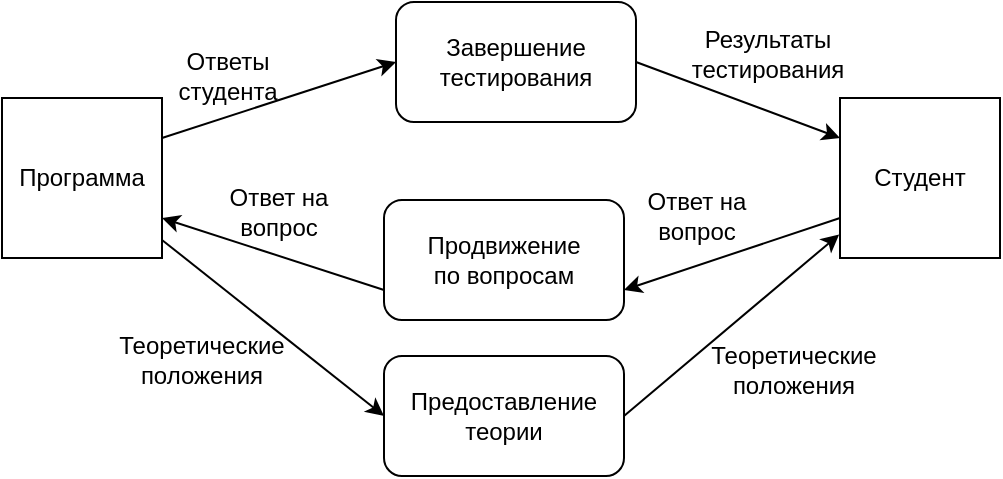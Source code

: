 <mxfile version="22.1.3" type="device" pages="10">
  <diagram id="C5RBs43oDa-KdzZeNtuy" name="Page-1">
    <mxGraphModel dx="683" dy="361" grid="0" gridSize="10" guides="1" tooltips="1" connect="1" arrows="1" fold="1" page="1" pageScale="1" pageWidth="827" pageHeight="1169" math="0" shadow="0">
      <root>
        <mxCell id="WIyWlLk6GJQsqaUBKTNV-0" />
        <mxCell id="WIyWlLk6GJQsqaUBKTNV-1" parent="WIyWlLk6GJQsqaUBKTNV-0" />
        <mxCell id="3UkrTASHzHVc0XtnFVxN-22" value="Программа" style="whiteSpace=wrap;html=1;aspect=fixed;" vertex="1" parent="WIyWlLk6GJQsqaUBKTNV-1">
          <mxGeometry x="196" y="286" width="80" height="80" as="geometry" />
        </mxCell>
        <mxCell id="3UkrTASHzHVc0XtnFVxN-23" value="Студент" style="whiteSpace=wrap;html=1;aspect=fixed;" vertex="1" parent="WIyWlLk6GJQsqaUBKTNV-1">
          <mxGeometry x="615" y="286" width="80" height="80" as="geometry" />
        </mxCell>
        <mxCell id="3UkrTASHzHVc0XtnFVxN-24" value="" style="endArrow=classic;html=1;rounded=0;exitX=1;exitY=0.5;exitDx=0;exitDy=0;entryX=0;entryY=0.25;entryDx=0;entryDy=0;" edge="1" parent="WIyWlLk6GJQsqaUBKTNV-1" source="3UkrTASHzHVc0XtnFVxN-27" target="3UkrTASHzHVc0XtnFVxN-23">
          <mxGeometry width="50" height="50" relative="1" as="geometry">
            <mxPoint x="395" y="439" as="sourcePoint" />
            <mxPoint x="445" y="389" as="targetPoint" />
          </mxGeometry>
        </mxCell>
        <mxCell id="3UkrTASHzHVc0XtnFVxN-25" value="Ответы студента" style="text;html=1;strokeColor=none;fillColor=none;align=center;verticalAlign=middle;whiteSpace=wrap;rounded=0;" vertex="1" parent="WIyWlLk6GJQsqaUBKTNV-1">
          <mxGeometry x="279" y="260" width="60" height="30" as="geometry" />
        </mxCell>
        <mxCell id="3UkrTASHzHVc0XtnFVxN-28" value="" style="endArrow=classic;html=1;rounded=0;exitX=1;exitY=0.25;exitDx=0;exitDy=0;entryX=0;entryY=0.5;entryDx=0;entryDy=0;" edge="1" parent="WIyWlLk6GJQsqaUBKTNV-1" source="3UkrTASHzHVc0XtnFVxN-22" target="3UkrTASHzHVc0XtnFVxN-27">
          <mxGeometry width="50" height="50" relative="1" as="geometry">
            <mxPoint x="278" y="307.5" as="sourcePoint" />
            <mxPoint x="391" y="302.5" as="targetPoint" />
          </mxGeometry>
        </mxCell>
        <mxCell id="3UkrTASHzHVc0XtnFVxN-27" value="Завершение&lt;br&gt;тестирования" style="rounded=1;whiteSpace=wrap;html=1;" vertex="1" parent="WIyWlLk6GJQsqaUBKTNV-1">
          <mxGeometry x="393" y="238" width="120" height="60" as="geometry" />
        </mxCell>
        <mxCell id="3UkrTASHzHVc0XtnFVxN-29" value="Результаты&lt;br&gt;тестирования" style="text;html=1;strokeColor=none;fillColor=none;align=center;verticalAlign=middle;whiteSpace=wrap;rounded=0;" vertex="1" parent="WIyWlLk6GJQsqaUBKTNV-1">
          <mxGeometry x="549" y="249" width="60" height="30" as="geometry" />
        </mxCell>
        <mxCell id="3UkrTASHzHVc0XtnFVxN-30" value="" style="endArrow=classic;html=1;rounded=0;exitX=0;exitY=0.75;exitDx=0;exitDy=0;entryX=1;entryY=0.75;entryDx=0;entryDy=0;" edge="1" parent="WIyWlLk6GJQsqaUBKTNV-1" source="3UkrTASHzHVc0XtnFVxN-31" target="3UkrTASHzHVc0XtnFVxN-22">
          <mxGeometry width="50" height="50" relative="1" as="geometry">
            <mxPoint x="416" y="408" as="sourcePoint" />
            <mxPoint x="466" y="358" as="targetPoint" />
          </mxGeometry>
        </mxCell>
        <mxCell id="3UkrTASHzHVc0XtnFVxN-32" value="" style="endArrow=classic;html=1;rounded=0;exitX=0;exitY=0.75;exitDx=0;exitDy=0;entryX=1;entryY=0.75;entryDx=0;entryDy=0;" edge="1" parent="WIyWlLk6GJQsqaUBKTNV-1" source="3UkrTASHzHVc0XtnFVxN-23" target="3UkrTASHzHVc0XtnFVxN-31">
          <mxGeometry width="50" height="50" relative="1" as="geometry">
            <mxPoint x="615" y="346" as="sourcePoint" />
            <mxPoint x="276" y="346" as="targetPoint" />
          </mxGeometry>
        </mxCell>
        <mxCell id="3UkrTASHzHVc0XtnFVxN-31" value="Продвижение&lt;br&gt;по вопросам" style="rounded=1;whiteSpace=wrap;html=1;" vertex="1" parent="WIyWlLk6GJQsqaUBKTNV-1">
          <mxGeometry x="387" y="337" width="120" height="60" as="geometry" />
        </mxCell>
        <mxCell id="3UkrTASHzHVc0XtnFVxN-33" value="Ответ на&lt;br&gt;вопрос" style="text;html=1;strokeColor=none;fillColor=none;align=center;verticalAlign=middle;whiteSpace=wrap;rounded=0;" vertex="1" parent="WIyWlLk6GJQsqaUBKTNV-1">
          <mxGeometry x="514" y="330" width="59" height="30" as="geometry" />
        </mxCell>
        <mxCell id="3UkrTASHzHVc0XtnFVxN-34" value="Ответ на&lt;br&gt;вопрос" style="text;html=1;strokeColor=none;fillColor=none;align=center;verticalAlign=middle;whiteSpace=wrap;rounded=0;" vertex="1" parent="WIyWlLk6GJQsqaUBKTNV-1">
          <mxGeometry x="305" y="328" width="59" height="30" as="geometry" />
        </mxCell>
        <mxCell id="3UkrTASHzHVc0XtnFVxN-35" value="Предоставление&lt;br&gt;теории" style="rounded=1;whiteSpace=wrap;html=1;" vertex="1" parent="WIyWlLk6GJQsqaUBKTNV-1">
          <mxGeometry x="387" y="415" width="120" height="60" as="geometry" />
        </mxCell>
        <mxCell id="3UkrTASHzHVc0XtnFVxN-36" value="" style="endArrow=classic;html=1;rounded=0;exitX=1;exitY=0.887;exitDx=0;exitDy=0;entryX=0;entryY=0.5;entryDx=0;entryDy=0;exitPerimeter=0;" edge="1" parent="WIyWlLk6GJQsqaUBKTNV-1" source="3UkrTASHzHVc0XtnFVxN-22" target="3UkrTASHzHVc0XtnFVxN-35">
          <mxGeometry width="50" height="50" relative="1" as="geometry">
            <mxPoint x="416" y="408" as="sourcePoint" />
            <mxPoint x="466" y="358" as="targetPoint" />
          </mxGeometry>
        </mxCell>
        <mxCell id="3UkrTASHzHVc0XtnFVxN-37" value="" style="endArrow=classic;html=1;rounded=0;exitX=1;exitY=0.5;exitDx=0;exitDy=0;entryX=-0.005;entryY=0.853;entryDx=0;entryDy=0;entryPerimeter=0;" edge="1" parent="WIyWlLk6GJQsqaUBKTNV-1" source="3UkrTASHzHVc0XtnFVxN-35" target="3UkrTASHzHVc0XtnFVxN-23">
          <mxGeometry width="50" height="50" relative="1" as="geometry">
            <mxPoint x="416" y="408" as="sourcePoint" />
            <mxPoint x="466" y="358" as="targetPoint" />
          </mxGeometry>
        </mxCell>
        <mxCell id="3UkrTASHzHVc0XtnFVxN-38" value="Теоретические&lt;br&gt;положения" style="text;html=1;strokeColor=none;fillColor=none;align=center;verticalAlign=middle;whiteSpace=wrap;rounded=0;" vertex="1" parent="WIyWlLk6GJQsqaUBKTNV-1">
          <mxGeometry x="266" y="402" width="60" height="30" as="geometry" />
        </mxCell>
        <mxCell id="3UkrTASHzHVc0XtnFVxN-39" value="Теоретические&lt;br&gt;положения" style="text;html=1;strokeColor=none;fillColor=none;align=center;verticalAlign=middle;whiteSpace=wrap;rounded=0;" vertex="1" parent="WIyWlLk6GJQsqaUBKTNV-1">
          <mxGeometry x="562" y="407" width="60" height="30" as="geometry" />
        </mxCell>
      </root>
    </mxGraphModel>
  </diagram>
  <diagram name="EndsWith3AndWith5UnderMinorDiagonalCount" id="TGWkVnKVJc8KSdBgTgtH">
    <mxGraphModel dx="1613" dy="1040" grid="1" gridSize="10" guides="1" tooltips="1" connect="1" arrows="1" fold="1" page="1" pageScale="1" pageWidth="1600" pageHeight="1200" math="0" shadow="0">
      <root>
        <mxCell id="0" />
        <mxCell id="1" parent="0" />
        <mxCell id="Dx3A27PK3qYm2y0LI6H_-5" style="edgeStyle=orthogonalEdgeStyle;rounded=0;orthogonalLoop=1;jettySize=auto;html=1;exitX=0.5;exitY=1;exitDx=0;exitDy=0;entryX=0.5;entryY=0;entryDx=0;entryDy=0;fontFamily=Helvetica;fontSize=12;fontColor=default;endArrow=none;endFill=0;strokeWidth=2;" edge="1" parent="1" source="Dx3A27PK3qYm2y0LI6H_-1" target="Dx3A27PK3qYm2y0LI6H_-4">
          <mxGeometry relative="1" as="geometry" />
        </mxCell>
        <mxCell id="Dx3A27PK3qYm2y0LI6H_-1" value="&lt;font face=&quot;Cascadia Mono&quot;&gt;EndsWith3AndWith5UnderMinorDiagonalCount&lt;/font&gt;" style="rounded=1;whiteSpace=wrap;html=1;arcSize=50;strokeWidth=2;" vertex="1" parent="1">
          <mxGeometry x="380" y="180" width="310" height="70" as="geometry" />
        </mxCell>
        <mxCell id="Dx3A27PK3qYm2y0LI6H_-2" value="&lt;font face=&quot;Cascadia Mono&quot;&gt;Входные параметры:&lt;br&gt;matrix — матрица&lt;br&gt;sideLength — длина стороны квадратной матрицы&lt;br&gt;&lt;br&gt;Выходные параметры:&lt;br&gt;endsWith3Count — кол-во чисел, заканчивающихся на 3&lt;br&gt;endsWith5UnderMinorDiagonalCount — кол-во чисел&lt;br&gt;ниже главной диагонали, заканчивающихся на 5&lt;br&gt;&lt;/font&gt;" style="strokeWidth=2;html=1;shape=mxgraph.flowchart.annotation_1;align=left;pointerEvents=1;rounded=1;strokeColor=default;verticalAlign=middle;fontFamily=Helvetica;fontSize=12;fontColor=default;fillColor=default;spacingLeft=30;" vertex="1" parent="1">
          <mxGeometry x="720" y="145" width="30" height="140" as="geometry" />
        </mxCell>
        <mxCell id="Dx3A27PK3qYm2y0LI6H_-3" style="rounded=0;orthogonalLoop=1;jettySize=auto;html=1;exitX=1;exitY=0.5;exitDx=0;exitDy=0;entryX=0;entryY=0.5;entryDx=0;entryDy=0;entryPerimeter=0;fontFamily=Helvetica;fontSize=12;fontColor=default;dashed=1;strokeWidth=2;endArrow=none;endFill=0;dashPattern=1 2;" edge="1" parent="1" source="Dx3A27PK3qYm2y0LI6H_-1" target="Dx3A27PK3qYm2y0LI6H_-2">
          <mxGeometry relative="1" as="geometry" />
        </mxCell>
        <mxCell id="Dx3A27PK3qYm2y0LI6H_-7" style="edgeStyle=orthogonalEdgeStyle;shape=connector;rounded=0;orthogonalLoop=1;jettySize=auto;html=1;exitX=0.5;exitY=1;exitDx=0;exitDy=0;entryX=0.5;entryY=0;entryDx=0;entryDy=0;labelBackgroundColor=default;strokeColor=default;strokeWidth=2;align=center;verticalAlign=middle;fontFamily=Helvetica;fontSize=12;fontColor=default;endArrow=none;endFill=0;" edge="1" parent="1" source="Dx3A27PK3qYm2y0LI6H_-4" target="Dx3A27PK3qYm2y0LI6H_-6">
          <mxGeometry relative="1" as="geometry" />
        </mxCell>
        <mxCell id="Dx3A27PK3qYm2y0LI6H_-4" value="endsWith3Count = 0" style="rounded=0;whiteSpace=wrap;html=1;strokeColor=default;strokeWidth=2;align=center;verticalAlign=middle;fontFamily=Cascadia Mono;fontSize=12;fontColor=default;fillColor=default;" vertex="1" parent="1">
          <mxGeometry x="380" y="290" width="310" height="60" as="geometry" />
        </mxCell>
        <mxCell id="Dx3A27PK3qYm2y0LI6H_-11" style="edgeStyle=orthogonalEdgeStyle;shape=connector;rounded=0;orthogonalLoop=1;jettySize=auto;html=1;exitX=0.5;exitY=1;exitDx=0;exitDy=0;entryX=0.5;entryY=0;entryDx=0;entryDy=0;labelBackgroundColor=default;strokeColor=default;strokeWidth=2;align=center;verticalAlign=middle;fontFamily=Helvetica;fontSize=12;fontColor=default;endArrow=none;endFill=0;" edge="1" parent="1" source="Dx3A27PK3qYm2y0LI6H_-6" target="Dx3A27PK3qYm2y0LI6H_-9">
          <mxGeometry relative="1" as="geometry" />
        </mxCell>
        <mxCell id="Dx3A27PK3qYm2y0LI6H_-6" value="endsWith5UnderMinorDiagonalCount = 0" style="rounded=0;whiteSpace=wrap;html=1;strokeColor=default;strokeWidth=2;align=center;verticalAlign=middle;fontFamily=Cascadia Mono;fontSize=12;fontColor=default;fillColor=default;" vertex="1" parent="1">
          <mxGeometry x="380" y="390" width="310" height="60" as="geometry" />
        </mxCell>
        <mxCell id="Dx3A27PK3qYm2y0LI6H_-15" style="edgeStyle=orthogonalEdgeStyle;shape=connector;rounded=0;orthogonalLoop=1;jettySize=auto;html=1;exitX=0.5;exitY=1;exitDx=0;exitDy=0;entryX=0.5;entryY=0;entryDx=0;entryDy=0;labelBackgroundColor=default;strokeColor=default;strokeWidth=2;align=center;verticalAlign=middle;fontFamily=Cascadia Mono;fontSize=12;fontColor=default;endArrow=none;endFill=0;" edge="1" parent="1" source="Dx3A27PK3qYm2y0LI6H_-9" target="Dx3A27PK3qYm2y0LI6H_-12">
          <mxGeometry relative="1" as="geometry" />
        </mxCell>
        <mxCell id="Dx3A27PK3qYm2y0LI6H_-9" value="i = 0; i &amp;lt; sideLength; i++" style="shape=loopLimit;whiteSpace=wrap;html=1;rounded=0;strokeColor=default;strokeWidth=2;align=center;verticalAlign=middle;fontFamily=Cascadia Mono;fontSize=12;fontColor=default;fillColor=default;arcSize=0;" vertex="1" parent="1">
          <mxGeometry x="380" y="490" width="310" height="60" as="geometry" />
        </mxCell>
        <mxCell id="Dx3A27PK3qYm2y0LI6H_-14" style="edgeStyle=orthogonalEdgeStyle;shape=connector;rounded=0;orthogonalLoop=1;jettySize=auto;html=1;exitX=0.5;exitY=1;exitDx=0;exitDy=0;entryX=0.5;entryY=0;entryDx=0;entryDy=0;labelBackgroundColor=default;strokeColor=default;strokeWidth=2;align=center;verticalAlign=middle;fontFamily=Cascadia Mono;fontSize=12;fontColor=default;endArrow=none;endFill=0;" edge="1" parent="1" source="Dx3A27PK3qYm2y0LI6H_-10" target="Dx3A27PK3qYm2y0LI6H_-13">
          <mxGeometry relative="1" as="geometry" />
        </mxCell>
        <mxCell id="Dx3A27PK3qYm2y0LI6H_-10" value="j" style="shape=loopLimit;whiteSpace=wrap;html=1;rounded=1;strokeColor=default;strokeWidth=2;align=center;verticalAlign=middle;fontFamily=Cascadia Mono;fontSize=12;fontColor=default;fillColor=default;arcSize=0;flipV=1;" vertex="1" parent="1">
          <mxGeometry x="380" y="1130" width="310" height="60" as="geometry" />
        </mxCell>
        <mxCell id="Dx3A27PK3qYm2y0LI6H_-17" style="edgeStyle=orthogonalEdgeStyle;shape=connector;rounded=0;orthogonalLoop=1;jettySize=auto;html=1;exitX=0.5;exitY=1;exitDx=0;exitDy=0;entryX=0.5;entryY=0;entryDx=0;entryDy=0;labelBackgroundColor=default;strokeColor=default;strokeWidth=2;align=center;verticalAlign=middle;fontFamily=Cascadia Mono;fontSize=12;fontColor=default;endArrow=none;endFill=0;" edge="1" parent="1" source="Dx3A27PK3qYm2y0LI6H_-12" target="Dx3A27PK3qYm2y0LI6H_-16">
          <mxGeometry relative="1" as="geometry" />
        </mxCell>
        <mxCell id="Dx3A27PK3qYm2y0LI6H_-12" value="j = 0; j &amp;lt; sideLength; j++" style="shape=loopLimit;whiteSpace=wrap;html=1;rounded=0;strokeColor=default;strokeWidth=2;align=center;verticalAlign=middle;fontFamily=Cascadia Mono;fontSize=12;fontColor=default;fillColor=default;arcSize=0;size=20;" vertex="1" parent="1">
          <mxGeometry x="380" y="590" width="310" height="60" as="geometry" />
        </mxCell>
        <mxCell id="Dx3A27PK3qYm2y0LI6H_-34" style="edgeStyle=orthogonalEdgeStyle;shape=connector;rounded=0;orthogonalLoop=1;jettySize=auto;html=1;exitX=0.5;exitY=1;exitDx=0;exitDy=0;entryX=0.5;entryY=0;entryDx=0;entryDy=0;labelBackgroundColor=default;strokeColor=default;strokeWidth=2;align=center;verticalAlign=middle;fontFamily=Cascadia Mono;fontSize=12;fontColor=default;endArrow=none;endFill=0;" edge="1" parent="1" source="Dx3A27PK3qYm2y0LI6H_-13" target="Dx3A27PK3qYm2y0LI6H_-33">
          <mxGeometry relative="1" as="geometry" />
        </mxCell>
        <mxCell id="Dx3A27PK3qYm2y0LI6H_-13" value="i" style="shape=loopLimit;whiteSpace=wrap;html=1;rounded=1;strokeColor=default;strokeWidth=2;align=center;verticalAlign=middle;fontFamily=Cascadia Mono;fontSize=12;fontColor=default;fillColor=default;arcSize=0;flipV=1;" vertex="1" parent="1">
          <mxGeometry x="380" y="1230" width="310" height="60" as="geometry" />
        </mxCell>
        <mxCell id="Dx3A27PK3qYm2y0LI6H_-19" style="edgeStyle=orthogonalEdgeStyle;shape=connector;rounded=0;orthogonalLoop=1;jettySize=auto;html=1;exitX=1;exitY=0.5;exitDx=0;exitDy=0;entryX=0.5;entryY=0;entryDx=0;entryDy=0;labelBackgroundColor=default;strokeColor=default;strokeWidth=2;align=center;verticalAlign=middle;fontFamily=Cascadia Mono;fontSize=12;fontColor=default;endArrow=none;endFill=0;" edge="1" parent="1" source="Dx3A27PK3qYm2y0LI6H_-16" target="Dx3A27PK3qYm2y0LI6H_-18">
          <mxGeometry relative="1" as="geometry" />
        </mxCell>
        <mxCell id="Dx3A27PK3qYm2y0LI6H_-28" value="да" style="edgeLabel;html=1;align=center;verticalAlign=middle;resizable=0;points=[];fontSize=12;fontFamily=Cascadia Mono;fontColor=default;" vertex="1" connectable="0" parent="Dx3A27PK3qYm2y0LI6H_-19">
          <mxGeometry x="-0.39" y="-1" relative="1" as="geometry">
            <mxPoint as="offset" />
          </mxGeometry>
        </mxCell>
        <mxCell id="Dx3A27PK3qYm2y0LI6H_-26" style="edgeStyle=orthogonalEdgeStyle;shape=connector;rounded=0;orthogonalLoop=1;jettySize=auto;html=1;exitX=0;exitY=0.5;exitDx=0;exitDy=0;entryX=0.5;entryY=0;entryDx=0;entryDy=0;labelBackgroundColor=default;strokeColor=default;strokeWidth=2;align=center;verticalAlign=middle;fontFamily=Cascadia Mono;fontSize=12;fontColor=default;endArrow=none;endFill=0;" edge="1" parent="1" source="Dx3A27PK3qYm2y0LI6H_-16" target="Dx3A27PK3qYm2y0LI6H_-23">
          <mxGeometry relative="1" as="geometry">
            <Array as="points">
              <mxPoint x="310" y="730" />
              <mxPoint x="310" y="890" />
              <mxPoint x="535" y="890" />
            </Array>
          </mxGeometry>
        </mxCell>
        <mxCell id="Dx3A27PK3qYm2y0LI6H_-27" value="нет" style="edgeLabel;html=1;align=center;verticalAlign=middle;resizable=0;points=[];fontSize=12;fontFamily=Cascadia Mono;fontColor=default;" vertex="1" connectable="0" parent="Dx3A27PK3qYm2y0LI6H_-26">
          <mxGeometry x="-0.848" y="5" relative="1" as="geometry">
            <mxPoint y="-5" as="offset" />
          </mxGeometry>
        </mxCell>
        <mxCell id="Dx3A27PK3qYm2y0LI6H_-16" value="matrix[i][j] % 10 == 3" style="rhombus;whiteSpace=wrap;html=1;rounded=0;strokeColor=default;strokeWidth=2;align=center;verticalAlign=middle;fontFamily=Cascadia Mono;fontSize=12;fontColor=default;fillColor=default;arcSize=0;" vertex="1" parent="1">
          <mxGeometry x="380" y="690" width="310" height="80" as="geometry" />
        </mxCell>
        <mxCell id="Dx3A27PK3qYm2y0LI6H_-25" style="edgeStyle=orthogonalEdgeStyle;shape=connector;rounded=0;orthogonalLoop=1;jettySize=auto;html=1;exitX=0.5;exitY=1;exitDx=0;exitDy=0;entryX=0.5;entryY=0;entryDx=0;entryDy=0;labelBackgroundColor=default;strokeColor=default;strokeWidth=2;align=center;verticalAlign=middle;fontFamily=Cascadia Mono;fontSize=12;fontColor=default;endArrow=none;endFill=0;" edge="1" parent="1" source="Dx3A27PK3qYm2y0LI6H_-18" target="Dx3A27PK3qYm2y0LI6H_-23">
          <mxGeometry relative="1" as="geometry" />
        </mxCell>
        <mxCell id="Dx3A27PK3qYm2y0LI6H_-18" value="endsWith3Count++" style="rounded=0;whiteSpace=wrap;html=1;strokeColor=default;strokeWidth=2;align=center;verticalAlign=middle;fontFamily=Cascadia Mono;fontSize=12;fontColor=default;fillColor=default;" vertex="1" parent="1">
          <mxGeometry x="690" y="810" width="280" height="60" as="geometry" />
        </mxCell>
        <mxCell id="Dx3A27PK3qYm2y0LI6H_-22" style="edgeStyle=orthogonalEdgeStyle;shape=connector;rounded=0;orthogonalLoop=1;jettySize=auto;html=1;exitX=1;exitY=0.5;exitDx=0;exitDy=0;entryX=0.5;entryY=0;entryDx=0;entryDy=0;labelBackgroundColor=default;strokeColor=default;strokeWidth=2;align=center;verticalAlign=middle;fontFamily=Cascadia Mono;fontSize=12;fontColor=default;endArrow=none;endFill=0;" edge="1" parent="1" source="Dx3A27PK3qYm2y0LI6H_-23" target="Dx3A27PK3qYm2y0LI6H_-24">
          <mxGeometry relative="1" as="geometry" />
        </mxCell>
        <mxCell id="Dx3A27PK3qYm2y0LI6H_-32" value="да" style="edgeLabel;html=1;align=center;verticalAlign=middle;resizable=0;points=[];fontSize=12;fontFamily=Cascadia Mono;fontColor=default;" vertex="1" connectable="0" parent="Dx3A27PK3qYm2y0LI6H_-22">
          <mxGeometry x="-0.382" relative="1" as="geometry">
            <mxPoint as="offset" />
          </mxGeometry>
        </mxCell>
        <mxCell id="Dx3A27PK3qYm2y0LI6H_-29" style="edgeStyle=orthogonalEdgeStyle;shape=connector;rounded=0;orthogonalLoop=1;jettySize=auto;html=1;exitX=0;exitY=0.5;exitDx=0;exitDy=0;entryX=0.5;entryY=0;entryDx=0;entryDy=0;labelBackgroundColor=default;strokeColor=default;strokeWidth=2;align=center;verticalAlign=middle;fontFamily=Cascadia Mono;fontSize=12;fontColor=default;endArrow=none;endFill=0;" edge="1" parent="1" source="Dx3A27PK3qYm2y0LI6H_-23" target="Dx3A27PK3qYm2y0LI6H_-10">
          <mxGeometry relative="1" as="geometry">
            <Array as="points">
              <mxPoint x="310" y="950" />
              <mxPoint x="310" y="1110" />
              <mxPoint x="535" y="1110" />
            </Array>
          </mxGeometry>
        </mxCell>
        <mxCell id="Dx3A27PK3qYm2y0LI6H_-31" value="нет" style="edgeLabel;html=1;align=center;verticalAlign=middle;resizable=0;points=[];fontSize=12;fontFamily=Cascadia Mono;fontColor=default;" vertex="1" connectable="0" parent="Dx3A27PK3qYm2y0LI6H_-29">
          <mxGeometry x="-0.857" y="-2" relative="1" as="geometry">
            <mxPoint as="offset" />
          </mxGeometry>
        </mxCell>
        <mxCell id="Dx3A27PK3qYm2y0LI6H_-23" value="matrix[i][j] % 10 == 3" style="rhombus;whiteSpace=wrap;html=1;rounded=0;strokeColor=default;strokeWidth=2;align=center;verticalAlign=middle;fontFamily=Cascadia Mono;fontSize=12;fontColor=default;fillColor=default;arcSize=0;" vertex="1" parent="1">
          <mxGeometry x="380" y="910" width="310" height="80" as="geometry" />
        </mxCell>
        <mxCell id="Dx3A27PK3qYm2y0LI6H_-30" style="edgeStyle=orthogonalEdgeStyle;shape=connector;rounded=0;orthogonalLoop=1;jettySize=auto;html=1;exitX=0.5;exitY=1;exitDx=0;exitDy=0;entryX=0.5;entryY=0;entryDx=0;entryDy=0;labelBackgroundColor=default;strokeColor=default;strokeWidth=2;align=center;verticalAlign=middle;fontFamily=Cascadia Mono;fontSize=12;fontColor=default;endArrow=none;endFill=0;" edge="1" parent="1" source="Dx3A27PK3qYm2y0LI6H_-24" target="Dx3A27PK3qYm2y0LI6H_-10">
          <mxGeometry relative="1" as="geometry" />
        </mxCell>
        <mxCell id="Dx3A27PK3qYm2y0LI6H_-24" value="endsWith5UnderMinorDiagonalCount++" style="rounded=0;whiteSpace=wrap;html=1;strokeColor=default;strokeWidth=2;align=center;verticalAlign=middle;fontFamily=Cascadia Mono;fontSize=12;fontColor=default;fillColor=default;" vertex="1" parent="1">
          <mxGeometry x="690" y="1030" width="280" height="60" as="geometry" />
        </mxCell>
        <mxCell id="Dx3A27PK3qYm2y0LI6H_-33" value="&lt;font face=&quot;Cascadia Mono&quot;&gt;Конец&lt;/font&gt;" style="rounded=1;whiteSpace=wrap;html=1;arcSize=50;strokeWidth=2;" vertex="1" parent="1">
          <mxGeometry x="380" y="1330" width="310" height="70" as="geometry" />
        </mxCell>
      </root>
    </mxGraphModel>
  </diagram>
  <diagram name="CreateArrayAboveThreshold" id="oUin3fJlYGRJygLUsa3o">
    <mxGraphModel dx="1371" dy="884" grid="1" gridSize="10" guides="1" tooltips="1" connect="1" arrows="1" fold="1" page="1" pageScale="1" pageWidth="1600" pageHeight="1200" math="0" shadow="0">
      <root>
        <mxCell id="0" />
        <mxCell id="1" parent="0" />
        <mxCell id="G_j7bIVwT-zga_MA3Yqq-1" style="edgeStyle=orthogonalEdgeStyle;rounded=0;orthogonalLoop=1;jettySize=auto;html=1;exitX=0.5;exitY=1;exitDx=0;exitDy=0;entryX=0.5;entryY=0;entryDx=0;entryDy=0;fontFamily=Helvetica;fontSize=12;fontColor=default;endArrow=none;endFill=0;strokeWidth=2;" edge="1" parent="1" source="G_j7bIVwT-zga_MA3Yqq-2" target="G_j7bIVwT-zga_MA3Yqq-6">
          <mxGeometry relative="1" as="geometry" />
        </mxCell>
        <mxCell id="G_j7bIVwT-zga_MA3Yqq-2" value="&lt;font face=&quot;Cascadia Mono&quot;&gt;CreateArrayAboveThreshold&lt;/font&gt;" style="rounded=1;whiteSpace=wrap;html=1;arcSize=50;strokeWidth=2;" vertex="1" parent="1">
          <mxGeometry x="380" y="180" width="310" height="70" as="geometry" />
        </mxCell>
        <mxCell id="G_j7bIVwT-zga_MA3Yqq-3" value="&lt;font face=&quot;Cascadia Mono&quot;&gt;Входные параметры:&lt;br&gt;matrix — матрица&lt;br&gt;sideLength — длина стороны квадратной матрицы&lt;br&gt;threshold — граница, выше к-рой будут&lt;br&gt;выбираться числа&lt;br&gt;&lt;br&gt;Выходные параметры:&lt;br&gt;arrayLength — длина массива&lt;br&gt;&lt;br&gt;Возвращает:&lt;br&gt;новый массив&lt;br&gt;&lt;/font&gt;" style="strokeWidth=2;html=1;shape=mxgraph.flowchart.annotation_1;align=left;pointerEvents=1;rounded=1;strokeColor=default;verticalAlign=middle;fontFamily=Helvetica;fontSize=12;fontColor=default;fillColor=default;spacingLeft=30;" vertex="1" parent="1">
          <mxGeometry x="720" y="145" width="30" height="185" as="geometry" />
        </mxCell>
        <mxCell id="G_j7bIVwT-zga_MA3Yqq-4" style="rounded=0;orthogonalLoop=1;jettySize=auto;html=1;exitX=1;exitY=0.5;exitDx=0;exitDy=0;entryX=0;entryY=0.5;entryDx=0;entryDy=0;entryPerimeter=0;fontFamily=Helvetica;fontSize=12;fontColor=default;dashed=1;strokeWidth=2;endArrow=none;endFill=0;dashPattern=1 2;" edge="1" parent="1" source="G_j7bIVwT-zga_MA3Yqq-2" target="G_j7bIVwT-zga_MA3Yqq-3">
          <mxGeometry relative="1" as="geometry" />
        </mxCell>
        <mxCell id="G_j7bIVwT-zga_MA3Yqq-5" style="edgeStyle=orthogonalEdgeStyle;shape=connector;rounded=0;orthogonalLoop=1;jettySize=auto;html=1;exitX=0.5;exitY=1;exitDx=0;exitDy=0;entryX=0.5;entryY=0;entryDx=0;entryDy=0;labelBackgroundColor=default;strokeColor=default;strokeWidth=2;align=center;verticalAlign=middle;fontFamily=Helvetica;fontSize=12;fontColor=default;endArrow=none;endFill=0;" edge="1" parent="1" source="G_j7bIVwT-zga_MA3Yqq-6" target="G_j7bIVwT-zga_MA3Yqq-8">
          <mxGeometry relative="1" as="geometry" />
        </mxCell>
        <mxCell id="G_j7bIVwT-zga_MA3Yqq-6" value="arr = new int[sideLength * sideLength]" style="rounded=0;whiteSpace=wrap;html=1;strokeColor=default;strokeWidth=2;align=center;verticalAlign=middle;fontFamily=Cascadia Mono;fontSize=12;fontColor=default;fillColor=default;" vertex="1" parent="1">
          <mxGeometry x="380" y="290" width="310" height="60" as="geometry" />
        </mxCell>
        <mxCell id="G_j7bIVwT-zga_MA3Yqq-7" style="edgeStyle=orthogonalEdgeStyle;shape=connector;rounded=0;orthogonalLoop=1;jettySize=auto;html=1;exitX=0.5;exitY=1;exitDx=0;exitDy=0;entryX=0.5;entryY=0;entryDx=0;entryDy=0;labelBackgroundColor=default;strokeColor=default;strokeWidth=2;align=center;verticalAlign=middle;fontFamily=Helvetica;fontSize=12;fontColor=default;endArrow=none;endFill=0;" edge="1" parent="1" source="G_j7bIVwT-zga_MA3Yqq-8" target="G_j7bIVwT-zga_MA3Yqq-10">
          <mxGeometry relative="1" as="geometry" />
        </mxCell>
        <mxCell id="G_j7bIVwT-zga_MA3Yqq-8" value="arrayLength = 0" style="rounded=0;whiteSpace=wrap;html=1;strokeColor=default;strokeWidth=2;align=center;verticalAlign=middle;fontFamily=Cascadia Mono;fontSize=12;fontColor=default;fillColor=default;" vertex="1" parent="1">
          <mxGeometry x="380" y="390" width="310" height="60" as="geometry" />
        </mxCell>
        <mxCell id="G_j7bIVwT-zga_MA3Yqq-9" style="edgeStyle=orthogonalEdgeStyle;shape=connector;rounded=0;orthogonalLoop=1;jettySize=auto;html=1;exitX=0.5;exitY=1;exitDx=0;exitDy=0;entryX=0.5;entryY=0;entryDx=0;entryDy=0;labelBackgroundColor=default;strokeColor=default;strokeWidth=2;align=center;verticalAlign=middle;fontFamily=Cascadia Mono;fontSize=12;fontColor=default;endArrow=none;endFill=0;" edge="1" parent="1" source="G_j7bIVwT-zga_MA3Yqq-10" target="G_j7bIVwT-zga_MA3Yqq-14">
          <mxGeometry relative="1" as="geometry" />
        </mxCell>
        <mxCell id="G_j7bIVwT-zga_MA3Yqq-10" value="i = 0; i &amp;lt; sideLength; i++" style="shape=loopLimit;whiteSpace=wrap;html=1;rounded=0;strokeColor=default;strokeWidth=2;align=center;verticalAlign=middle;fontFamily=Cascadia Mono;fontSize=12;fontColor=default;fillColor=default;arcSize=0;" vertex="1" parent="1">
          <mxGeometry x="380" y="490" width="310" height="60" as="geometry" />
        </mxCell>
        <mxCell id="G_j7bIVwT-zga_MA3Yqq-11" style="edgeStyle=orthogonalEdgeStyle;shape=connector;rounded=0;orthogonalLoop=1;jettySize=auto;html=1;exitX=0.5;exitY=1;exitDx=0;exitDy=0;entryX=0.5;entryY=0;entryDx=0;entryDy=0;labelBackgroundColor=default;strokeColor=default;strokeWidth=2;align=center;verticalAlign=middle;fontFamily=Cascadia Mono;fontSize=12;fontColor=default;endArrow=none;endFill=0;" edge="1" parent="1" source="G_j7bIVwT-zga_MA3Yqq-12" target="G_j7bIVwT-zga_MA3Yqq-16">
          <mxGeometry relative="1" as="geometry" />
        </mxCell>
        <mxCell id="G_j7bIVwT-zga_MA3Yqq-12" value="j" style="shape=loopLimit;whiteSpace=wrap;html=1;rounded=1;strokeColor=default;strokeWidth=2;align=center;verticalAlign=middle;fontFamily=Cascadia Mono;fontSize=12;fontColor=default;fillColor=default;arcSize=0;flipV=1;" vertex="1" parent="1">
          <mxGeometry x="380" y="910" width="310" height="60" as="geometry" />
        </mxCell>
        <mxCell id="G_j7bIVwT-zga_MA3Yqq-13" style="edgeStyle=orthogonalEdgeStyle;shape=connector;rounded=0;orthogonalLoop=1;jettySize=auto;html=1;exitX=0.5;exitY=1;exitDx=0;exitDy=0;entryX=0.5;entryY=0;entryDx=0;entryDy=0;labelBackgroundColor=default;strokeColor=default;strokeWidth=2;align=center;verticalAlign=middle;fontFamily=Cascadia Mono;fontSize=12;fontColor=default;endArrow=none;endFill=0;" edge="1" parent="1" source="G_j7bIVwT-zga_MA3Yqq-14" target="G_j7bIVwT-zga_MA3Yqq-21">
          <mxGeometry relative="1" as="geometry" />
        </mxCell>
        <mxCell id="G_j7bIVwT-zga_MA3Yqq-14" value="j = 0; j &amp;lt; sideLength; j++" style="shape=loopLimit;whiteSpace=wrap;html=1;rounded=0;strokeColor=default;strokeWidth=2;align=center;verticalAlign=middle;fontFamily=Cascadia Mono;fontSize=12;fontColor=default;fillColor=default;arcSize=0;size=20;" vertex="1" parent="1">
          <mxGeometry x="380" y="590" width="310" height="60" as="geometry" />
        </mxCell>
        <mxCell id="G_j7bIVwT-zga_MA3Yqq-33" style="edgeStyle=orthogonalEdgeStyle;shape=connector;rounded=0;orthogonalLoop=1;jettySize=auto;html=1;exitX=0.5;exitY=1;exitDx=0;exitDy=0;entryX=0.5;entryY=0;entryDx=0;entryDy=0;labelBackgroundColor=default;strokeColor=default;strokeWidth=2;align=center;verticalAlign=middle;fontFamily=Cascadia Mono;fontSize=12;fontColor=default;endArrow=none;endFill=0;" edge="1" parent="1" source="G_j7bIVwT-zga_MA3Yqq-16" target="G_j7bIVwT-zga_MA3Yqq-32">
          <mxGeometry relative="1" as="geometry" />
        </mxCell>
        <mxCell id="G_j7bIVwT-zga_MA3Yqq-16" value="i" style="shape=loopLimit;whiteSpace=wrap;html=1;rounded=1;strokeColor=default;strokeWidth=2;align=center;verticalAlign=middle;fontFamily=Cascadia Mono;fontSize=12;fontColor=default;fillColor=default;arcSize=0;flipV=1;" vertex="1" parent="1">
          <mxGeometry x="380" y="1010" width="310" height="60" as="geometry" />
        </mxCell>
        <mxCell id="G_j7bIVwT-zga_MA3Yqq-17" style="edgeStyle=orthogonalEdgeStyle;shape=connector;rounded=0;orthogonalLoop=1;jettySize=auto;html=1;exitX=1;exitY=0.5;exitDx=0;exitDy=0;entryX=0.5;entryY=0;entryDx=0;entryDy=0;labelBackgroundColor=default;strokeColor=default;strokeWidth=2;align=center;verticalAlign=middle;fontFamily=Cascadia Mono;fontSize=12;fontColor=default;endArrow=none;endFill=0;" edge="1" parent="1" source="G_j7bIVwT-zga_MA3Yqq-21" target="G_j7bIVwT-zga_MA3Yqq-23">
          <mxGeometry relative="1" as="geometry" />
        </mxCell>
        <mxCell id="G_j7bIVwT-zga_MA3Yqq-18" value="да" style="edgeLabel;html=1;align=center;verticalAlign=middle;resizable=0;points=[];fontSize=12;fontFamily=Cascadia Mono;fontColor=default;" vertex="1" connectable="0" parent="G_j7bIVwT-zga_MA3Yqq-17">
          <mxGeometry x="-0.39" y="-1" relative="1" as="geometry">
            <mxPoint as="offset" />
          </mxGeometry>
        </mxCell>
        <mxCell id="G_j7bIVwT-zga_MA3Yqq-19" style="edgeStyle=orthogonalEdgeStyle;shape=connector;rounded=0;orthogonalLoop=1;jettySize=auto;html=1;exitX=0;exitY=0.5;exitDx=0;exitDy=0;entryX=0.5;entryY=0;entryDx=0;entryDy=0;labelBackgroundColor=default;strokeColor=default;strokeWidth=2;align=center;verticalAlign=middle;fontFamily=Cascadia Mono;fontSize=12;fontColor=default;endArrow=none;endFill=0;" edge="1" parent="1" source="G_j7bIVwT-zga_MA3Yqq-21">
          <mxGeometry relative="1" as="geometry">
            <Array as="points">
              <mxPoint x="310" y="730" />
              <mxPoint x="310" y="890" />
              <mxPoint x="535" y="890" />
            </Array>
            <mxPoint x="535" y="910" as="targetPoint" />
          </mxGeometry>
        </mxCell>
        <mxCell id="G_j7bIVwT-zga_MA3Yqq-20" value="нет" style="edgeLabel;html=1;align=center;verticalAlign=middle;resizable=0;points=[];fontSize=12;fontFamily=Cascadia Mono;fontColor=default;" vertex="1" connectable="0" parent="G_j7bIVwT-zga_MA3Yqq-19">
          <mxGeometry x="-0.848" y="5" relative="1" as="geometry">
            <mxPoint y="-5" as="offset" />
          </mxGeometry>
        </mxCell>
        <mxCell id="G_j7bIVwT-zga_MA3Yqq-21" value="matrix[i][j] &amp;gt; threshold" style="rhombus;whiteSpace=wrap;html=1;rounded=0;strokeColor=default;strokeWidth=2;align=center;verticalAlign=middle;fontFamily=Cascadia Mono;fontSize=12;fontColor=default;fillColor=default;arcSize=0;" vertex="1" parent="1">
          <mxGeometry x="380" y="690" width="310" height="80" as="geometry" />
        </mxCell>
        <mxCell id="G_j7bIVwT-zga_MA3Yqq-22" style="edgeStyle=orthogonalEdgeStyle;shape=connector;rounded=0;orthogonalLoop=1;jettySize=auto;html=1;exitX=0.5;exitY=1;exitDx=0;exitDy=0;entryX=0.5;entryY=0;entryDx=0;entryDy=0;labelBackgroundColor=default;strokeColor=default;strokeWidth=2;align=center;verticalAlign=middle;fontFamily=Cascadia Mono;fontSize=12;fontColor=default;endArrow=none;endFill=0;" edge="1" parent="1" source="G_j7bIVwT-zga_MA3Yqq-23">
          <mxGeometry relative="1" as="geometry">
            <mxPoint x="535" y="910" as="targetPoint" />
          </mxGeometry>
        </mxCell>
        <mxCell id="G_j7bIVwT-zga_MA3Yqq-23" value="arr[arrayLength++] = matrix[i][j]" style="rounded=0;whiteSpace=wrap;html=1;strokeColor=default;strokeWidth=2;align=center;verticalAlign=middle;fontFamily=Cascadia Mono;fontSize=12;fontColor=default;fillColor=default;" vertex="1" parent="1">
          <mxGeometry x="690" y="810" width="280" height="60" as="geometry" />
        </mxCell>
        <mxCell id="G_j7bIVwT-zga_MA3Yqq-31" value="&lt;font face=&quot;Cascadia Mono&quot;&gt;Конец&lt;/font&gt;" style="rounded=1;whiteSpace=wrap;html=1;arcSize=50;strokeWidth=2;" vertex="1" parent="1">
          <mxGeometry x="380" y="1210" width="310" height="70" as="geometry" />
        </mxCell>
        <mxCell id="G_j7bIVwT-zga_MA3Yqq-34" style="edgeStyle=orthogonalEdgeStyle;shape=connector;rounded=0;orthogonalLoop=1;jettySize=auto;html=1;exitX=0.5;exitY=1;exitDx=0;exitDy=0;entryX=0.5;entryY=0;entryDx=0;entryDy=0;labelBackgroundColor=default;strokeColor=default;strokeWidth=2;align=center;verticalAlign=middle;fontFamily=Cascadia Mono;fontSize=12;fontColor=default;endArrow=none;endFill=0;" edge="1" parent="1" source="G_j7bIVwT-zga_MA3Yqq-32" target="G_j7bIVwT-zga_MA3Yqq-31">
          <mxGeometry relative="1" as="geometry" />
        </mxCell>
        <mxCell id="G_j7bIVwT-zga_MA3Yqq-32" value="CreateArrayAboveThreshold =&amp;nbsp;arr" style="rounded=0;whiteSpace=wrap;html=1;strokeColor=default;strokeWidth=2;align=center;verticalAlign=middle;fontFamily=Cascadia Mono;fontSize=12;fontColor=default;fillColor=default;" vertex="1" parent="1">
          <mxGeometry x="380" y="1110" width="310" height="60" as="geometry" />
        </mxCell>
      </root>
    </mxGraphModel>
  </diagram>
  <diagram name="Событийная" id="0OBAeKYDmpCLsDRgu9tI">
    <mxGraphModel dx="1371" dy="884" grid="1" gridSize="10" guides="1" tooltips="1" connect="1" arrows="1" fold="1" page="1" pageScale="1" pageWidth="1600" pageHeight="1200" math="0" shadow="0">
      <root>
        <mxCell id="LgfqwrdV0chA7b1CduBd-0" />
        <mxCell id="LgfqwrdV0chA7b1CduBd-1" parent="LgfqwrdV0chA7b1CduBd-0" />
        <mxCell id="1lx8gkwl_eHs_idbSP_l-10" style="edgeStyle=orthogonalEdgeStyle;shape=connector;rounded=0;orthogonalLoop=1;jettySize=auto;html=1;exitX=0.5;exitY=1;exitDx=0;exitDy=0;labelBackgroundColor=default;strokeColor=default;strokeWidth=2;align=center;verticalAlign=middle;fontFamily=Cascadia Mono;fontSize=12;fontColor=default;endArrow=none;endFill=0;" edge="1" parent="LgfqwrdV0chA7b1CduBd-1" source="LgfqwrdV0chA7b1CduBd-3" target="1lx8gkwl_eHs_idbSP_l-0">
          <mxGeometry relative="1" as="geometry" />
        </mxCell>
        <mxCell id="LgfqwrdV0chA7b1CduBd-3" value="&lt;font face=&quot;Cascadia Mono&quot;&gt;CalculateButton_Click&lt;/font&gt;" style="rounded=1;whiteSpace=wrap;html=1;arcSize=50;strokeWidth=2;" vertex="1" parent="LgfqwrdV0chA7b1CduBd-1">
          <mxGeometry x="380" y="180" width="310" height="70" as="geometry" />
        </mxCell>
        <mxCell id="1lx8gkwl_eHs_idbSP_l-9" style="edgeStyle=orthogonalEdgeStyle;shape=connector;rounded=0;orthogonalLoop=1;jettySize=auto;html=1;exitX=0.5;exitY=1;exitDx=0;exitDy=0;entryX=0.5;entryY=0;entryDx=0;entryDy=0;labelBackgroundColor=default;strokeColor=default;strokeWidth=2;align=center;verticalAlign=middle;fontFamily=Cascadia Mono;fontSize=12;fontColor=default;endArrow=none;endFill=0;" edge="1" parent="LgfqwrdV0chA7b1CduBd-1" source="LgfqwrdV0chA7b1CduBd-9" target="1lx8gkwl_eHs_idbSP_l-3">
          <mxGeometry relative="1" as="geometry" />
        </mxCell>
        <mxCell id="LgfqwrdV0chA7b1CduBd-9" value="arrayLength = 0" style="rounded=0;whiteSpace=wrap;html=1;strokeColor=default;strokeWidth=2;align=center;verticalAlign=middle;fontFamily=Cascadia Mono;fontSize=12;fontColor=default;fillColor=default;" vertex="1" parent="LgfqwrdV0chA7b1CduBd-1">
          <mxGeometry x="380" y="390" width="310" height="60" as="geometry" />
        </mxCell>
        <mxCell id="LgfqwrdV0chA7b1CduBd-25" value="&lt;font face=&quot;Cascadia Mono&quot;&gt;Конец&lt;/font&gt;" style="rounded=1;whiteSpace=wrap;html=1;arcSize=50;strokeWidth=2;" vertex="1" parent="LgfqwrdV0chA7b1CduBd-1">
          <mxGeometry x="380" y="1320" width="310" height="70" as="geometry" />
        </mxCell>
        <mxCell id="LgfqwrdV0chA7b1CduBd-26" style="edgeStyle=orthogonalEdgeStyle;shape=connector;rounded=0;orthogonalLoop=1;jettySize=auto;html=1;exitX=0.5;exitY=1;exitDx=0;exitDy=0;entryX=0.5;entryY=0;entryDx=0;entryDy=0;labelBackgroundColor=default;strokeColor=default;strokeWidth=2;align=center;verticalAlign=middle;fontFamily=Cascadia Mono;fontSize=12;fontColor=default;endArrow=none;endFill=0;" edge="1" parent="LgfqwrdV0chA7b1CduBd-1" source="LgfqwrdV0chA7b1CduBd-27" target="LgfqwrdV0chA7b1CduBd-25">
          <mxGeometry relative="1" as="geometry" />
        </mxCell>
        <mxCell id="LgfqwrdV0chA7b1CduBd-27" value="delete[] arrayAboveThreshold" style="rounded=0;whiteSpace=wrap;html=1;strokeColor=default;strokeWidth=2;align=center;verticalAlign=middle;fontFamily=Cascadia Mono;fontSize=12;fontColor=default;fillColor=default;" vertex="1" parent="LgfqwrdV0chA7b1CduBd-1">
          <mxGeometry x="380" y="1220" width="310" height="60" as="geometry" />
        </mxCell>
        <mxCell id="1lx8gkwl_eHs_idbSP_l-1" style="edgeStyle=orthogonalEdgeStyle;shape=connector;rounded=0;orthogonalLoop=1;jettySize=auto;html=1;exitX=0.5;exitY=1;exitDx=0;exitDy=0;labelBackgroundColor=default;strokeColor=default;strokeWidth=2;align=center;verticalAlign=middle;fontFamily=Cascadia Mono;fontSize=12;fontColor=default;endArrow=none;endFill=0;" edge="1" parent="LgfqwrdV0chA7b1CduBd-1" source="1lx8gkwl_eHs_idbSP_l-0" target="LgfqwrdV0chA7b1CduBd-9">
          <mxGeometry relative="1" as="geometry" />
        </mxCell>
        <mxCell id="1lx8gkwl_eHs_idbSP_l-0" value="sideLength" style="shape=parallelogram;perimeter=parallelogramPerimeter;whiteSpace=wrap;html=1;fixedSize=1;rounded=0;strokeColor=default;strokeWidth=2;align=center;verticalAlign=middle;fontFamily=Cascadia Mono;fontSize=12;fontColor=default;fillColor=default;" vertex="1" parent="LgfqwrdV0chA7b1CduBd-1">
          <mxGeometry x="380" y="290" width="310" height="60" as="geometry" />
        </mxCell>
        <mxCell id="1lx8gkwl_eHs_idbSP_l-5" value="" style="edgeStyle=orthogonalEdgeStyle;shape=connector;rounded=0;orthogonalLoop=1;jettySize=auto;html=1;labelBackgroundColor=default;strokeColor=default;strokeWidth=2;align=center;verticalAlign=middle;fontFamily=Cascadia Mono;fontSize=12;fontColor=default;endArrow=none;endFill=0;" edge="1" parent="LgfqwrdV0chA7b1CduBd-1" source="1lx8gkwl_eHs_idbSP_l-3" target="1lx8gkwl_eHs_idbSP_l-4">
          <mxGeometry relative="1" as="geometry" />
        </mxCell>
        <mxCell id="1lx8gkwl_eHs_idbSP_l-3" value="matrix = Tasks2::GenerateMatrix(sideLength)" style="rounded=0;whiteSpace=wrap;html=1;strokeColor=default;strokeWidth=2;align=center;verticalAlign=middle;fontFamily=Cascadia Mono;fontSize=12;fontColor=default;fillColor=default;" vertex="1" parent="LgfqwrdV0chA7b1CduBd-1">
          <mxGeometry x="380" y="490" width="310" height="60" as="geometry" />
        </mxCell>
        <mxCell id="1lx8gkwl_eHs_idbSP_l-8" value="" style="edgeStyle=orthogonalEdgeStyle;shape=connector;rounded=0;orthogonalLoop=1;jettySize=auto;html=1;labelBackgroundColor=default;strokeColor=default;strokeWidth=2;align=center;verticalAlign=middle;fontFamily=Cascadia Mono;fontSize=12;fontColor=default;endArrow=none;endFill=0;" edge="1" parent="LgfqwrdV0chA7b1CduBd-1" source="1lx8gkwl_eHs_idbSP_l-4" target="1lx8gkwl_eHs_idbSP_l-7">
          <mxGeometry relative="1" as="geometry" />
        </mxCell>
        <mxCell id="1lx8gkwl_eHs_idbSP_l-4" value="Tasks2::OutputMatrix(SourceDataGridView, matrix, sideLength)" style="whiteSpace=wrap;html=1;fontFamily=Cascadia Mono;rounded=0;strokeWidth=2;" vertex="1" parent="LgfqwrdV0chA7b1CduBd-1">
          <mxGeometry x="380" y="590" width="310" height="60" as="geometry" />
        </mxCell>
        <mxCell id="1lx8gkwl_eHs_idbSP_l-12" style="edgeStyle=orthogonalEdgeStyle;shape=connector;rounded=0;orthogonalLoop=1;jettySize=auto;html=1;exitX=0.5;exitY=1;exitDx=0;exitDy=0;labelBackgroundColor=default;strokeColor=default;strokeWidth=2;align=center;verticalAlign=middle;fontFamily=Cascadia Mono;fontSize=12;fontColor=default;endArrow=none;endFill=0;" edge="1" parent="LgfqwrdV0chA7b1CduBd-1" source="1lx8gkwl_eHs_idbSP_l-7" target="1lx8gkwl_eHs_idbSP_l-11">
          <mxGeometry relative="1" as="geometry" />
        </mxCell>
        <mxCell id="1lx8gkwl_eHs_idbSP_l-7" value="Tasks2::&lt;br&gt;EndsWith3AndWith5UnderMinorDiagonalCount&lt;br&gt;(matrix, sideLength, endsWith3Count, endsWith5UnderMinorDiagonalCount)" style="whiteSpace=wrap;html=1;fontFamily=Cascadia Mono;rounded=0;strokeWidth=2;" vertex="1" parent="LgfqwrdV0chA7b1CduBd-1">
          <mxGeometry x="380" y="690" width="310" height="60" as="geometry" />
        </mxCell>
        <mxCell id="1lx8gkwl_eHs_idbSP_l-14" style="edgeStyle=orthogonalEdgeStyle;shape=connector;rounded=0;orthogonalLoop=1;jettySize=auto;html=1;exitX=0.5;exitY=1;exitDx=0;exitDy=0;labelBackgroundColor=default;strokeColor=default;strokeWidth=2;align=center;verticalAlign=middle;fontFamily=Cascadia Mono;fontSize=12;fontColor=default;endArrow=none;endFill=0;" edge="1" parent="LgfqwrdV0chA7b1CduBd-1" source="1lx8gkwl_eHs_idbSP_l-11" target="1lx8gkwl_eHs_idbSP_l-13">
          <mxGeometry relative="1" as="geometry" />
        </mxCell>
        <mxCell id="1lx8gkwl_eHs_idbSP_l-11" value="endsWith3Count, endsWith5UnderMinorDiagonalCount" style="shape=parallelogram;perimeter=parallelogramPerimeter;whiteSpace=wrap;html=1;fixedSize=1;rounded=0;strokeColor=default;strokeWidth=2;align=center;verticalAlign=middle;fontFamily=Cascadia Mono;fontSize=12;fontColor=default;fillColor=default;" vertex="1" parent="LgfqwrdV0chA7b1CduBd-1">
          <mxGeometry x="380" y="790" width="310" height="60" as="geometry" />
        </mxCell>
        <mxCell id="1lx8gkwl_eHs_idbSP_l-16" style="edgeStyle=orthogonalEdgeStyle;shape=connector;rounded=0;orthogonalLoop=1;jettySize=auto;html=1;exitX=0.5;exitY=1;exitDx=0;exitDy=0;labelBackgroundColor=default;strokeColor=default;strokeWidth=2;align=center;verticalAlign=middle;fontFamily=Cascadia Mono;fontSize=12;fontColor=default;endArrow=none;endFill=0;" edge="1" parent="LgfqwrdV0chA7b1CduBd-1" source="1lx8gkwl_eHs_idbSP_l-13" target="1lx8gkwl_eHs_idbSP_l-15">
          <mxGeometry relative="1" as="geometry" />
        </mxCell>
        <mxCell id="1lx8gkwl_eHs_idbSP_l-13" value="arrayAboveThreshold = Tasks2::CreateArrayAboveThreshold(matrix, sideLength, endsWith3Count + endsWith5UnderMinorDiagonalCount, arrayLength)" style="whiteSpace=wrap;html=1;fontFamily=Cascadia Mono;rounded=0;strokeWidth=2;" vertex="1" parent="LgfqwrdV0chA7b1CduBd-1">
          <mxGeometry x="380" y="890" width="310" height="90" as="geometry" />
        </mxCell>
        <mxCell id="1lx8gkwl_eHs_idbSP_l-19" style="edgeStyle=orthogonalEdgeStyle;shape=connector;rounded=0;orthogonalLoop=1;jettySize=auto;html=1;exitX=0.5;exitY=1;exitDx=0;exitDy=0;entryX=0.5;entryY=0;entryDx=0;entryDy=0;labelBackgroundColor=default;strokeColor=default;strokeWidth=2;align=center;verticalAlign=middle;fontFamily=Cascadia Mono;fontSize=12;fontColor=default;endArrow=none;endFill=0;" edge="1" parent="LgfqwrdV0chA7b1CduBd-1" source="1lx8gkwl_eHs_idbSP_l-15" target="1lx8gkwl_eHs_idbSP_l-18">
          <mxGeometry relative="1" as="geometry" />
        </mxCell>
        <mxCell id="1lx8gkwl_eHs_idbSP_l-15" value="Tasks1::OutputArray(ResultArrayDataGridView, arrayAboveThreshold, arrayLength)" style="rounded=0;whiteSpace=wrap;html=1;strokeColor=default;strokeWidth=2;align=center;verticalAlign=middle;fontFamily=Cascadia Mono;fontSize=12;fontColor=default;fillColor=default;" vertex="1" parent="LgfqwrdV0chA7b1CduBd-1">
          <mxGeometry x="380" y="1020" width="310" height="60" as="geometry" />
        </mxCell>
        <mxCell id="1lx8gkwl_eHs_idbSP_l-20" style="edgeStyle=orthogonalEdgeStyle;shape=connector;rounded=0;orthogonalLoop=1;jettySize=auto;html=1;exitX=0.5;exitY=1;exitDx=0;exitDy=0;labelBackgroundColor=default;strokeColor=default;strokeWidth=2;align=center;verticalAlign=middle;fontFamily=Cascadia Mono;fontSize=12;fontColor=default;endArrow=none;endFill=0;" edge="1" parent="LgfqwrdV0chA7b1CduBd-1" source="1lx8gkwl_eHs_idbSP_l-18" target="LgfqwrdV0chA7b1CduBd-27">
          <mxGeometry relative="1" as="geometry" />
        </mxCell>
        <mxCell id="1lx8gkwl_eHs_idbSP_l-18" value="Tasks2::DeleteMatrix(matrix, sideLength)" style="rounded=0;whiteSpace=wrap;html=1;strokeColor=default;strokeWidth=2;align=center;verticalAlign=middle;fontFamily=Cascadia Mono;fontSize=12;fontColor=default;fillColor=default;" vertex="1" parent="LgfqwrdV0chA7b1CduBd-1">
          <mxGeometry x="380" y="1120" width="310" height="60" as="geometry" />
        </mxCell>
      </root>
    </mxGraphModel>
  </diagram>
  <diagram name="EndsWith3AndWith5UnderMinorDiagonalCount" id="-Ky-_Uh3gsmnDDnw9WTm">
    <mxGraphModel dx="1613" dy="1040" grid="1" gridSize="10" guides="1" tooltips="1" connect="1" arrows="1" fold="1" page="1" pageScale="1" pageWidth="1600" pageHeight="1200" math="0" shadow="0">
      <root>
        <mxCell id="0" />
        <mxCell id="1" parent="0" />
        <mxCell id="Dx3A27PK3qYm2y0LI6H_-5" style="edgeStyle=orthogonalEdgeStyle;rounded=0;orthogonalLoop=1;jettySize=auto;html=1;exitX=0.5;exitY=1;exitDx=0;exitDy=0;entryX=0.5;entryY=0;entryDx=0;entryDy=0;fontFamily=Helvetica;fontSize=12;fontColor=default;endArrow=none;endFill=0;strokeWidth=2;" edge="1" parent="1" source="Dx3A27PK3qYm2y0LI6H_-1" target="Dx3A27PK3qYm2y0LI6H_-4">
          <mxGeometry relative="1" as="geometry" />
        </mxCell>
        <mxCell id="Dx3A27PK3qYm2y0LI6H_-1" value="&lt;font face=&quot;Cascadia Mono&quot;&gt;EndsWith3AndWith5UnderMinorDiagonalCount&lt;/font&gt;" style="rounded=1;whiteSpace=wrap;html=1;arcSize=50;strokeWidth=2;" vertex="1" parent="1">
          <mxGeometry x="380" y="180" width="310" height="70" as="geometry" />
        </mxCell>
        <mxCell id="Dx3A27PK3qYm2y0LI6H_-2" value="&lt;font face=&quot;Cascadia Mono&quot;&gt;Входные параметры:&lt;br&gt;matrix — матрица&lt;br&gt;sideLength — длина стороны квадратной матрицы&lt;br&gt;&lt;br&gt;Выходные параметры:&lt;br&gt;endsWith3Count — кол-во чисел, заканчивающихся на 3&lt;br&gt;endsWith5UnderMinorDiagonalCount — кол-во чисел&lt;br&gt;ниже главной диагонали, заканчивающихся на 5&lt;br&gt;&lt;/font&gt;" style="strokeWidth=2;html=1;shape=mxgraph.flowchart.annotation_1;align=left;pointerEvents=1;rounded=1;strokeColor=default;verticalAlign=middle;fontFamily=Helvetica;fontSize=12;fontColor=default;fillColor=default;spacingLeft=30;" vertex="1" parent="1">
          <mxGeometry x="720" y="145" width="30" height="140" as="geometry" />
        </mxCell>
        <mxCell id="Dx3A27PK3qYm2y0LI6H_-3" style="rounded=0;orthogonalLoop=1;jettySize=auto;html=1;exitX=1;exitY=0.5;exitDx=0;exitDy=0;entryX=0;entryY=0.5;entryDx=0;entryDy=0;entryPerimeter=0;fontFamily=Helvetica;fontSize=12;fontColor=default;dashed=1;strokeWidth=2;endArrow=none;endFill=0;dashPattern=1 2;" edge="1" parent="1" source="Dx3A27PK3qYm2y0LI6H_-1" target="Dx3A27PK3qYm2y0LI6H_-2">
          <mxGeometry relative="1" as="geometry" />
        </mxCell>
        <mxCell id="Dx3A27PK3qYm2y0LI6H_-7" style="edgeStyle=orthogonalEdgeStyle;shape=connector;rounded=0;orthogonalLoop=1;jettySize=auto;html=1;exitX=0.5;exitY=1;exitDx=0;exitDy=0;entryX=0.5;entryY=0;entryDx=0;entryDy=0;labelBackgroundColor=default;strokeColor=default;strokeWidth=2;align=center;verticalAlign=middle;fontFamily=Helvetica;fontSize=12;fontColor=default;endArrow=none;endFill=0;" edge="1" parent="1" source="Dx3A27PK3qYm2y0LI6H_-4" target="Dx3A27PK3qYm2y0LI6H_-6">
          <mxGeometry relative="1" as="geometry" />
        </mxCell>
        <mxCell id="Dx3A27PK3qYm2y0LI6H_-4" value="endsWith3Count = 0" style="rounded=0;whiteSpace=wrap;html=1;strokeColor=default;strokeWidth=2;align=center;verticalAlign=middle;fontFamily=Cascadia Mono;fontSize=12;fontColor=default;fillColor=default;" vertex="1" parent="1">
          <mxGeometry x="380" y="290" width="310" height="60" as="geometry" />
        </mxCell>
        <mxCell id="Dx3A27PK3qYm2y0LI6H_-11" style="edgeStyle=orthogonalEdgeStyle;shape=connector;rounded=0;orthogonalLoop=1;jettySize=auto;html=1;exitX=0.5;exitY=1;exitDx=0;exitDy=0;entryX=0.5;entryY=0;entryDx=0;entryDy=0;labelBackgroundColor=default;strokeColor=default;strokeWidth=2;align=center;verticalAlign=middle;fontFamily=Helvetica;fontSize=12;fontColor=default;endArrow=none;endFill=0;" edge="1" parent="1" source="Dx3A27PK3qYm2y0LI6H_-6" target="Dx3A27PK3qYm2y0LI6H_-9">
          <mxGeometry relative="1" as="geometry" />
        </mxCell>
        <mxCell id="Dx3A27PK3qYm2y0LI6H_-6" value="endsWith5UnderMinorDiagonalCount = 0" style="rounded=0;whiteSpace=wrap;html=1;strokeColor=default;strokeWidth=2;align=center;verticalAlign=middle;fontFamily=Cascadia Mono;fontSize=12;fontColor=default;fillColor=default;" vertex="1" parent="1">
          <mxGeometry x="380" y="390" width="310" height="60" as="geometry" />
        </mxCell>
        <mxCell id="Dx3A27PK3qYm2y0LI6H_-15" style="edgeStyle=orthogonalEdgeStyle;shape=connector;rounded=0;orthogonalLoop=1;jettySize=auto;html=1;exitX=0.5;exitY=1;exitDx=0;exitDy=0;entryX=0.5;entryY=0;entryDx=0;entryDy=0;labelBackgroundColor=default;strokeColor=default;strokeWidth=2;align=center;verticalAlign=middle;fontFamily=Cascadia Mono;fontSize=12;fontColor=default;endArrow=none;endFill=0;" edge="1" parent="1" source="Dx3A27PK3qYm2y0LI6H_-9" target="Dx3A27PK3qYm2y0LI6H_-12">
          <mxGeometry relative="1" as="geometry" />
        </mxCell>
        <mxCell id="Dx3A27PK3qYm2y0LI6H_-9" value="i = 0; i &amp;lt; sideLength; i++" style="shape=loopLimit;whiteSpace=wrap;html=1;rounded=0;strokeColor=default;strokeWidth=2;align=center;verticalAlign=middle;fontFamily=Cascadia Mono;fontSize=12;fontColor=default;fillColor=default;arcSize=0;" vertex="1" parent="1">
          <mxGeometry x="380" y="490" width="310" height="60" as="geometry" />
        </mxCell>
        <mxCell id="Dx3A27PK3qYm2y0LI6H_-14" style="edgeStyle=orthogonalEdgeStyle;shape=connector;rounded=0;orthogonalLoop=1;jettySize=auto;html=1;exitX=0.5;exitY=1;exitDx=0;exitDy=0;entryX=0.5;entryY=0;entryDx=0;entryDy=0;labelBackgroundColor=default;strokeColor=default;strokeWidth=2;align=center;verticalAlign=middle;fontFamily=Cascadia Mono;fontSize=12;fontColor=default;endArrow=none;endFill=0;" edge="1" parent="1" source="Dx3A27PK3qYm2y0LI6H_-10" target="Dx3A27PK3qYm2y0LI6H_-13">
          <mxGeometry relative="1" as="geometry" />
        </mxCell>
        <mxCell id="Dx3A27PK3qYm2y0LI6H_-10" value="j" style="shape=loopLimit;whiteSpace=wrap;html=1;rounded=1;strokeColor=default;strokeWidth=2;align=center;verticalAlign=middle;fontFamily=Cascadia Mono;fontSize=12;fontColor=default;fillColor=default;arcSize=0;flipV=1;" vertex="1" parent="1">
          <mxGeometry x="380" y="1130" width="310" height="60" as="geometry" />
        </mxCell>
        <mxCell id="Dx3A27PK3qYm2y0LI6H_-17" style="edgeStyle=orthogonalEdgeStyle;shape=connector;rounded=0;orthogonalLoop=1;jettySize=auto;html=1;exitX=0.5;exitY=1;exitDx=0;exitDy=0;entryX=0.5;entryY=0;entryDx=0;entryDy=0;labelBackgroundColor=default;strokeColor=default;strokeWidth=2;align=center;verticalAlign=middle;fontFamily=Cascadia Mono;fontSize=12;fontColor=default;endArrow=none;endFill=0;" edge="1" parent="1" source="Dx3A27PK3qYm2y0LI6H_-12" target="Dx3A27PK3qYm2y0LI6H_-16">
          <mxGeometry relative="1" as="geometry" />
        </mxCell>
        <mxCell id="Dx3A27PK3qYm2y0LI6H_-12" value="j = 0; j &amp;lt; sideLength; j++" style="shape=loopLimit;whiteSpace=wrap;html=1;rounded=0;strokeColor=default;strokeWidth=2;align=center;verticalAlign=middle;fontFamily=Cascadia Mono;fontSize=12;fontColor=default;fillColor=default;arcSize=0;size=20;" vertex="1" parent="1">
          <mxGeometry x="380" y="590" width="310" height="60" as="geometry" />
        </mxCell>
        <mxCell id="Dx3A27PK3qYm2y0LI6H_-34" style="edgeStyle=orthogonalEdgeStyle;shape=connector;rounded=0;orthogonalLoop=1;jettySize=auto;html=1;exitX=0.5;exitY=1;exitDx=0;exitDy=0;entryX=0.5;entryY=0;entryDx=0;entryDy=0;labelBackgroundColor=default;strokeColor=default;strokeWidth=2;align=center;verticalAlign=middle;fontFamily=Cascadia Mono;fontSize=12;fontColor=default;endArrow=none;endFill=0;" edge="1" parent="1" source="Dx3A27PK3qYm2y0LI6H_-13" target="Dx3A27PK3qYm2y0LI6H_-33">
          <mxGeometry relative="1" as="geometry" />
        </mxCell>
        <mxCell id="Dx3A27PK3qYm2y0LI6H_-13" value="i" style="shape=loopLimit;whiteSpace=wrap;html=1;rounded=1;strokeColor=default;strokeWidth=2;align=center;verticalAlign=middle;fontFamily=Cascadia Mono;fontSize=12;fontColor=default;fillColor=default;arcSize=0;flipV=1;" vertex="1" parent="1">
          <mxGeometry x="380" y="1230" width="310" height="60" as="geometry" />
        </mxCell>
        <mxCell id="Dx3A27PK3qYm2y0LI6H_-19" style="edgeStyle=orthogonalEdgeStyle;shape=connector;rounded=0;orthogonalLoop=1;jettySize=auto;html=1;exitX=1;exitY=0.5;exitDx=0;exitDy=0;entryX=0.5;entryY=0;entryDx=0;entryDy=0;labelBackgroundColor=default;strokeColor=default;strokeWidth=2;align=center;verticalAlign=middle;fontFamily=Cascadia Mono;fontSize=12;fontColor=default;endArrow=none;endFill=0;" edge="1" parent="1" source="Dx3A27PK3qYm2y0LI6H_-16" target="Dx3A27PK3qYm2y0LI6H_-18">
          <mxGeometry relative="1" as="geometry" />
        </mxCell>
        <mxCell id="Dx3A27PK3qYm2y0LI6H_-28" value="да" style="edgeLabel;html=1;align=center;verticalAlign=middle;resizable=0;points=[];fontSize=12;fontFamily=Cascadia Mono;fontColor=default;" vertex="1" connectable="0" parent="Dx3A27PK3qYm2y0LI6H_-19">
          <mxGeometry x="-0.39" y="-1" relative="1" as="geometry">
            <mxPoint as="offset" />
          </mxGeometry>
        </mxCell>
        <mxCell id="Dx3A27PK3qYm2y0LI6H_-26" style="edgeStyle=orthogonalEdgeStyle;shape=connector;rounded=0;orthogonalLoop=1;jettySize=auto;html=1;exitX=0;exitY=0.5;exitDx=0;exitDy=0;entryX=0.5;entryY=0;entryDx=0;entryDy=0;labelBackgroundColor=default;strokeColor=default;strokeWidth=2;align=center;verticalAlign=middle;fontFamily=Cascadia Mono;fontSize=12;fontColor=default;endArrow=none;endFill=0;" edge="1" parent="1" source="Dx3A27PK3qYm2y0LI6H_-16" target="Dx3A27PK3qYm2y0LI6H_-23">
          <mxGeometry relative="1" as="geometry">
            <Array as="points">
              <mxPoint x="310" y="730" />
              <mxPoint x="310" y="890" />
              <mxPoint x="535" y="890" />
            </Array>
          </mxGeometry>
        </mxCell>
        <mxCell id="Dx3A27PK3qYm2y0LI6H_-27" value="нет" style="edgeLabel;html=1;align=center;verticalAlign=middle;resizable=0;points=[];fontSize=12;fontFamily=Cascadia Mono;fontColor=default;" vertex="1" connectable="0" parent="Dx3A27PK3qYm2y0LI6H_-26">
          <mxGeometry x="-0.848" y="5" relative="1" as="geometry">
            <mxPoint y="-5" as="offset" />
          </mxGeometry>
        </mxCell>
        <mxCell id="Dx3A27PK3qYm2y0LI6H_-16" value="matrix[i][j] % 10 == 3" style="rhombus;whiteSpace=wrap;html=1;rounded=0;strokeColor=default;strokeWidth=2;align=center;verticalAlign=middle;fontFamily=Cascadia Mono;fontSize=12;fontColor=default;fillColor=default;arcSize=0;" vertex="1" parent="1">
          <mxGeometry x="380" y="690" width="310" height="80" as="geometry" />
        </mxCell>
        <mxCell id="Dx3A27PK3qYm2y0LI6H_-25" style="edgeStyle=orthogonalEdgeStyle;shape=connector;rounded=0;orthogonalLoop=1;jettySize=auto;html=1;exitX=0.5;exitY=1;exitDx=0;exitDy=0;entryX=0.5;entryY=0;entryDx=0;entryDy=0;labelBackgroundColor=default;strokeColor=default;strokeWidth=2;align=center;verticalAlign=middle;fontFamily=Cascadia Mono;fontSize=12;fontColor=default;endArrow=none;endFill=0;" edge="1" parent="1" source="Dx3A27PK3qYm2y0LI6H_-18" target="Dx3A27PK3qYm2y0LI6H_-23">
          <mxGeometry relative="1" as="geometry" />
        </mxCell>
        <mxCell id="Dx3A27PK3qYm2y0LI6H_-18" value="endsWith3Count++" style="rounded=0;whiteSpace=wrap;html=1;strokeColor=default;strokeWidth=2;align=center;verticalAlign=middle;fontFamily=Cascadia Mono;fontSize=12;fontColor=default;fillColor=default;" vertex="1" parent="1">
          <mxGeometry x="690" y="810" width="280" height="60" as="geometry" />
        </mxCell>
        <mxCell id="Dx3A27PK3qYm2y0LI6H_-22" style="edgeStyle=orthogonalEdgeStyle;shape=connector;rounded=0;orthogonalLoop=1;jettySize=auto;html=1;exitX=1;exitY=0.5;exitDx=0;exitDy=0;entryX=0.5;entryY=0;entryDx=0;entryDy=0;labelBackgroundColor=default;strokeColor=default;strokeWidth=2;align=center;verticalAlign=middle;fontFamily=Cascadia Mono;fontSize=12;fontColor=default;endArrow=none;endFill=0;" edge="1" parent="1" source="Dx3A27PK3qYm2y0LI6H_-23" target="Dx3A27PK3qYm2y0LI6H_-24">
          <mxGeometry relative="1" as="geometry" />
        </mxCell>
        <mxCell id="Dx3A27PK3qYm2y0LI6H_-32" value="да" style="edgeLabel;html=1;align=center;verticalAlign=middle;resizable=0;points=[];fontSize=12;fontFamily=Cascadia Mono;fontColor=default;" vertex="1" connectable="0" parent="Dx3A27PK3qYm2y0LI6H_-22">
          <mxGeometry x="-0.382" relative="1" as="geometry">
            <mxPoint as="offset" />
          </mxGeometry>
        </mxCell>
        <mxCell id="Dx3A27PK3qYm2y0LI6H_-29" style="edgeStyle=orthogonalEdgeStyle;shape=connector;rounded=0;orthogonalLoop=1;jettySize=auto;html=1;exitX=0;exitY=0.5;exitDx=0;exitDy=0;entryX=0.5;entryY=0;entryDx=0;entryDy=0;labelBackgroundColor=default;strokeColor=default;strokeWidth=2;align=center;verticalAlign=middle;fontFamily=Cascadia Mono;fontSize=12;fontColor=default;endArrow=none;endFill=0;" edge="1" parent="1" source="Dx3A27PK3qYm2y0LI6H_-23" target="Dx3A27PK3qYm2y0LI6H_-10">
          <mxGeometry relative="1" as="geometry">
            <Array as="points">
              <mxPoint x="310" y="950" />
              <mxPoint x="310" y="1110" />
              <mxPoint x="535" y="1110" />
            </Array>
          </mxGeometry>
        </mxCell>
        <mxCell id="Dx3A27PK3qYm2y0LI6H_-31" value="нет" style="edgeLabel;html=1;align=center;verticalAlign=middle;resizable=0;points=[];fontSize=12;fontFamily=Cascadia Mono;fontColor=default;" vertex="1" connectable="0" parent="Dx3A27PK3qYm2y0LI6H_-29">
          <mxGeometry x="-0.857" y="-2" relative="1" as="geometry">
            <mxPoint as="offset" />
          </mxGeometry>
        </mxCell>
        <mxCell id="Dx3A27PK3qYm2y0LI6H_-23" value="matrix[i][j] % 10 == 3" style="rhombus;whiteSpace=wrap;html=1;rounded=0;strokeColor=default;strokeWidth=2;align=center;verticalAlign=middle;fontFamily=Cascadia Mono;fontSize=12;fontColor=default;fillColor=default;arcSize=0;" vertex="1" parent="1">
          <mxGeometry x="380" y="910" width="310" height="80" as="geometry" />
        </mxCell>
        <mxCell id="Dx3A27PK3qYm2y0LI6H_-30" style="edgeStyle=orthogonalEdgeStyle;shape=connector;rounded=0;orthogonalLoop=1;jettySize=auto;html=1;exitX=0.5;exitY=1;exitDx=0;exitDy=0;entryX=0.5;entryY=0;entryDx=0;entryDy=0;labelBackgroundColor=default;strokeColor=default;strokeWidth=2;align=center;verticalAlign=middle;fontFamily=Cascadia Mono;fontSize=12;fontColor=default;endArrow=none;endFill=0;" edge="1" parent="1" source="Dx3A27PK3qYm2y0LI6H_-24" target="Dx3A27PK3qYm2y0LI6H_-10">
          <mxGeometry relative="1" as="geometry" />
        </mxCell>
        <mxCell id="Dx3A27PK3qYm2y0LI6H_-24" value="endsWith5UnderMinorDiagonalCount++" style="rounded=0;whiteSpace=wrap;html=1;strokeColor=default;strokeWidth=2;align=center;verticalAlign=middle;fontFamily=Cascadia Mono;fontSize=12;fontColor=default;fillColor=default;" vertex="1" parent="1">
          <mxGeometry x="690" y="1030" width="280" height="60" as="geometry" />
        </mxCell>
        <mxCell id="Dx3A27PK3qYm2y0LI6H_-33" value="&lt;font face=&quot;Cascadia Mono&quot;&gt;Конец&lt;/font&gt;" style="rounded=1;whiteSpace=wrap;html=1;arcSize=50;strokeWidth=2;" vertex="1" parent="1">
          <mxGeometry x="380" y="1330" width="310" height="70" as="geometry" />
        </mxCell>
      </root>
    </mxGraphModel>
  </diagram>
  <diagram name="CreateArrayAboveThreshold" id="IfxFtiBO7sC6-Yfy2_kH">
    <mxGraphModel dx="1371" dy="884" grid="1" gridSize="10" guides="1" tooltips="1" connect="1" arrows="1" fold="1" page="1" pageScale="1" pageWidth="1600" pageHeight="1200" math="0" shadow="0">
      <root>
        <mxCell id="0" />
        <mxCell id="1" parent="0" />
        <mxCell id="G_j7bIVwT-zga_MA3Yqq-1" style="edgeStyle=orthogonalEdgeStyle;rounded=0;orthogonalLoop=1;jettySize=auto;html=1;exitX=0.5;exitY=1;exitDx=0;exitDy=0;entryX=0.5;entryY=0;entryDx=0;entryDy=0;fontFamily=Helvetica;fontSize=12;fontColor=default;endArrow=none;endFill=0;strokeWidth=2;" edge="1" parent="1" source="G_j7bIVwT-zga_MA3Yqq-2" target="G_j7bIVwT-zga_MA3Yqq-6">
          <mxGeometry relative="1" as="geometry" />
        </mxCell>
        <mxCell id="G_j7bIVwT-zga_MA3Yqq-2" value="&lt;font face=&quot;Cascadia Mono&quot;&gt;CreateArrayAboveThreshold&lt;/font&gt;" style="rounded=1;whiteSpace=wrap;html=1;arcSize=50;strokeWidth=2;" vertex="1" parent="1">
          <mxGeometry x="380" y="180" width="310" height="70" as="geometry" />
        </mxCell>
        <mxCell id="G_j7bIVwT-zga_MA3Yqq-3" value="&lt;font face=&quot;Cascadia Mono&quot;&gt;Входные параметры:&lt;br&gt;matrix — матрица&lt;br&gt;sideLength — длина стороны квадратной матрицы&lt;br&gt;threshold — граница, выше к-рой будут&lt;br&gt;выбираться числа&lt;br&gt;&lt;br&gt;Выходные параметры:&lt;br&gt;arrayLength — длина массива&lt;br&gt;&lt;br&gt;Возвращает:&lt;br&gt;новый массив&lt;br&gt;&lt;/font&gt;" style="strokeWidth=2;html=1;shape=mxgraph.flowchart.annotation_1;align=left;pointerEvents=1;rounded=1;strokeColor=default;verticalAlign=middle;fontFamily=Helvetica;fontSize=12;fontColor=default;fillColor=default;spacingLeft=30;" vertex="1" parent="1">
          <mxGeometry x="720" y="145" width="30" height="185" as="geometry" />
        </mxCell>
        <mxCell id="G_j7bIVwT-zga_MA3Yqq-4" style="rounded=0;orthogonalLoop=1;jettySize=auto;html=1;exitX=1;exitY=0.5;exitDx=0;exitDy=0;entryX=0;entryY=0.5;entryDx=0;entryDy=0;entryPerimeter=0;fontFamily=Helvetica;fontSize=12;fontColor=default;dashed=1;strokeWidth=2;endArrow=none;endFill=0;dashPattern=1 2;" edge="1" parent="1" source="G_j7bIVwT-zga_MA3Yqq-2" target="G_j7bIVwT-zga_MA3Yqq-3">
          <mxGeometry relative="1" as="geometry" />
        </mxCell>
        <mxCell id="G_j7bIVwT-zga_MA3Yqq-5" style="edgeStyle=orthogonalEdgeStyle;shape=connector;rounded=0;orthogonalLoop=1;jettySize=auto;html=1;exitX=0.5;exitY=1;exitDx=0;exitDy=0;entryX=0.5;entryY=0;entryDx=0;entryDy=0;labelBackgroundColor=default;strokeColor=default;strokeWidth=2;align=center;verticalAlign=middle;fontFamily=Helvetica;fontSize=12;fontColor=default;endArrow=none;endFill=0;" edge="1" parent="1" source="G_j7bIVwT-zga_MA3Yqq-6" target="G_j7bIVwT-zga_MA3Yqq-8">
          <mxGeometry relative="1" as="geometry" />
        </mxCell>
        <mxCell id="G_j7bIVwT-zga_MA3Yqq-6" value="arr = new int[sideLength * sideLength]" style="rounded=0;whiteSpace=wrap;html=1;strokeColor=default;strokeWidth=2;align=center;verticalAlign=middle;fontFamily=Cascadia Mono;fontSize=12;fontColor=default;fillColor=default;" vertex="1" parent="1">
          <mxGeometry x="380" y="290" width="310" height="60" as="geometry" />
        </mxCell>
        <mxCell id="G_j7bIVwT-zga_MA3Yqq-7" style="edgeStyle=orthogonalEdgeStyle;shape=connector;rounded=0;orthogonalLoop=1;jettySize=auto;html=1;exitX=0.5;exitY=1;exitDx=0;exitDy=0;entryX=0.5;entryY=0;entryDx=0;entryDy=0;labelBackgroundColor=default;strokeColor=default;strokeWidth=2;align=center;verticalAlign=middle;fontFamily=Helvetica;fontSize=12;fontColor=default;endArrow=none;endFill=0;" edge="1" parent="1" source="G_j7bIVwT-zga_MA3Yqq-8" target="G_j7bIVwT-zga_MA3Yqq-10">
          <mxGeometry relative="1" as="geometry" />
        </mxCell>
        <mxCell id="G_j7bIVwT-zga_MA3Yqq-8" value="arrayLength = 0" style="rounded=0;whiteSpace=wrap;html=1;strokeColor=default;strokeWidth=2;align=center;verticalAlign=middle;fontFamily=Cascadia Mono;fontSize=12;fontColor=default;fillColor=default;" vertex="1" parent="1">
          <mxGeometry x="380" y="390" width="310" height="60" as="geometry" />
        </mxCell>
        <mxCell id="G_j7bIVwT-zga_MA3Yqq-9" style="edgeStyle=orthogonalEdgeStyle;shape=connector;rounded=0;orthogonalLoop=1;jettySize=auto;html=1;exitX=0.5;exitY=1;exitDx=0;exitDy=0;entryX=0.5;entryY=0;entryDx=0;entryDy=0;labelBackgroundColor=default;strokeColor=default;strokeWidth=2;align=center;verticalAlign=middle;fontFamily=Cascadia Mono;fontSize=12;fontColor=default;endArrow=none;endFill=0;" edge="1" parent="1" source="G_j7bIVwT-zga_MA3Yqq-10" target="G_j7bIVwT-zga_MA3Yqq-14">
          <mxGeometry relative="1" as="geometry" />
        </mxCell>
        <mxCell id="G_j7bIVwT-zga_MA3Yqq-10" value="i = 0; i &amp;lt; sideLength; i++" style="shape=loopLimit;whiteSpace=wrap;html=1;rounded=0;strokeColor=default;strokeWidth=2;align=center;verticalAlign=middle;fontFamily=Cascadia Mono;fontSize=12;fontColor=default;fillColor=default;arcSize=0;" vertex="1" parent="1">
          <mxGeometry x="380" y="490" width="310" height="60" as="geometry" />
        </mxCell>
        <mxCell id="G_j7bIVwT-zga_MA3Yqq-11" style="edgeStyle=orthogonalEdgeStyle;shape=connector;rounded=0;orthogonalLoop=1;jettySize=auto;html=1;exitX=0.5;exitY=1;exitDx=0;exitDy=0;entryX=0.5;entryY=0;entryDx=0;entryDy=0;labelBackgroundColor=default;strokeColor=default;strokeWidth=2;align=center;verticalAlign=middle;fontFamily=Cascadia Mono;fontSize=12;fontColor=default;endArrow=none;endFill=0;" edge="1" parent="1" source="G_j7bIVwT-zga_MA3Yqq-12" target="G_j7bIVwT-zga_MA3Yqq-16">
          <mxGeometry relative="1" as="geometry" />
        </mxCell>
        <mxCell id="G_j7bIVwT-zga_MA3Yqq-12" value="j" style="shape=loopLimit;whiteSpace=wrap;html=1;rounded=1;strokeColor=default;strokeWidth=2;align=center;verticalAlign=middle;fontFamily=Cascadia Mono;fontSize=12;fontColor=default;fillColor=default;arcSize=0;flipV=1;" vertex="1" parent="1">
          <mxGeometry x="380" y="910" width="310" height="60" as="geometry" />
        </mxCell>
        <mxCell id="G_j7bIVwT-zga_MA3Yqq-13" style="edgeStyle=orthogonalEdgeStyle;shape=connector;rounded=0;orthogonalLoop=1;jettySize=auto;html=1;exitX=0.5;exitY=1;exitDx=0;exitDy=0;entryX=0.5;entryY=0;entryDx=0;entryDy=0;labelBackgroundColor=default;strokeColor=default;strokeWidth=2;align=center;verticalAlign=middle;fontFamily=Cascadia Mono;fontSize=12;fontColor=default;endArrow=none;endFill=0;" edge="1" parent="1" source="G_j7bIVwT-zga_MA3Yqq-14" target="G_j7bIVwT-zga_MA3Yqq-21">
          <mxGeometry relative="1" as="geometry" />
        </mxCell>
        <mxCell id="G_j7bIVwT-zga_MA3Yqq-14" value="j = 0; j &amp;lt; sideLength; j++" style="shape=loopLimit;whiteSpace=wrap;html=1;rounded=0;strokeColor=default;strokeWidth=2;align=center;verticalAlign=middle;fontFamily=Cascadia Mono;fontSize=12;fontColor=default;fillColor=default;arcSize=0;size=20;" vertex="1" parent="1">
          <mxGeometry x="380" y="590" width="310" height="60" as="geometry" />
        </mxCell>
        <mxCell id="G_j7bIVwT-zga_MA3Yqq-33" style="edgeStyle=orthogonalEdgeStyle;shape=connector;rounded=0;orthogonalLoop=1;jettySize=auto;html=1;exitX=0.5;exitY=1;exitDx=0;exitDy=0;entryX=0.5;entryY=0;entryDx=0;entryDy=0;labelBackgroundColor=default;strokeColor=default;strokeWidth=2;align=center;verticalAlign=middle;fontFamily=Cascadia Mono;fontSize=12;fontColor=default;endArrow=none;endFill=0;" edge="1" parent="1" source="G_j7bIVwT-zga_MA3Yqq-16" target="G_j7bIVwT-zga_MA3Yqq-32">
          <mxGeometry relative="1" as="geometry" />
        </mxCell>
        <mxCell id="G_j7bIVwT-zga_MA3Yqq-16" value="i" style="shape=loopLimit;whiteSpace=wrap;html=1;rounded=1;strokeColor=default;strokeWidth=2;align=center;verticalAlign=middle;fontFamily=Cascadia Mono;fontSize=12;fontColor=default;fillColor=default;arcSize=0;flipV=1;" vertex="1" parent="1">
          <mxGeometry x="380" y="1010" width="310" height="60" as="geometry" />
        </mxCell>
        <mxCell id="G_j7bIVwT-zga_MA3Yqq-17" style="edgeStyle=orthogonalEdgeStyle;shape=connector;rounded=0;orthogonalLoop=1;jettySize=auto;html=1;exitX=1;exitY=0.5;exitDx=0;exitDy=0;entryX=0.5;entryY=0;entryDx=0;entryDy=0;labelBackgroundColor=default;strokeColor=default;strokeWidth=2;align=center;verticalAlign=middle;fontFamily=Cascadia Mono;fontSize=12;fontColor=default;endArrow=none;endFill=0;" edge="1" parent="1" source="G_j7bIVwT-zga_MA3Yqq-21" target="G_j7bIVwT-zga_MA3Yqq-23">
          <mxGeometry relative="1" as="geometry" />
        </mxCell>
        <mxCell id="G_j7bIVwT-zga_MA3Yqq-18" value="да" style="edgeLabel;html=1;align=center;verticalAlign=middle;resizable=0;points=[];fontSize=12;fontFamily=Cascadia Mono;fontColor=default;" vertex="1" connectable="0" parent="G_j7bIVwT-zga_MA3Yqq-17">
          <mxGeometry x="-0.39" y="-1" relative="1" as="geometry">
            <mxPoint as="offset" />
          </mxGeometry>
        </mxCell>
        <mxCell id="G_j7bIVwT-zga_MA3Yqq-19" style="edgeStyle=orthogonalEdgeStyle;shape=connector;rounded=0;orthogonalLoop=1;jettySize=auto;html=1;exitX=0;exitY=0.5;exitDx=0;exitDy=0;entryX=0.5;entryY=0;entryDx=0;entryDy=0;labelBackgroundColor=default;strokeColor=default;strokeWidth=2;align=center;verticalAlign=middle;fontFamily=Cascadia Mono;fontSize=12;fontColor=default;endArrow=none;endFill=0;" edge="1" parent="1" source="G_j7bIVwT-zga_MA3Yqq-21">
          <mxGeometry relative="1" as="geometry">
            <Array as="points">
              <mxPoint x="310" y="730" />
              <mxPoint x="310" y="890" />
              <mxPoint x="535" y="890" />
            </Array>
            <mxPoint x="535" y="910" as="targetPoint" />
          </mxGeometry>
        </mxCell>
        <mxCell id="G_j7bIVwT-zga_MA3Yqq-20" value="нет" style="edgeLabel;html=1;align=center;verticalAlign=middle;resizable=0;points=[];fontSize=12;fontFamily=Cascadia Mono;fontColor=default;" vertex="1" connectable="0" parent="G_j7bIVwT-zga_MA3Yqq-19">
          <mxGeometry x="-0.848" y="5" relative="1" as="geometry">
            <mxPoint y="-5" as="offset" />
          </mxGeometry>
        </mxCell>
        <mxCell id="G_j7bIVwT-zga_MA3Yqq-21" value="matrix[i][j] &amp;gt; threshold" style="rhombus;whiteSpace=wrap;html=1;rounded=0;strokeColor=default;strokeWidth=2;align=center;verticalAlign=middle;fontFamily=Cascadia Mono;fontSize=12;fontColor=default;fillColor=default;arcSize=0;" vertex="1" parent="1">
          <mxGeometry x="380" y="690" width="310" height="80" as="geometry" />
        </mxCell>
        <mxCell id="G_j7bIVwT-zga_MA3Yqq-22" style="edgeStyle=orthogonalEdgeStyle;shape=connector;rounded=0;orthogonalLoop=1;jettySize=auto;html=1;exitX=0.5;exitY=1;exitDx=0;exitDy=0;entryX=0.5;entryY=0;entryDx=0;entryDy=0;labelBackgroundColor=default;strokeColor=default;strokeWidth=2;align=center;verticalAlign=middle;fontFamily=Cascadia Mono;fontSize=12;fontColor=default;endArrow=none;endFill=0;" edge="1" parent="1" source="G_j7bIVwT-zga_MA3Yqq-23">
          <mxGeometry relative="1" as="geometry">
            <mxPoint x="535" y="910" as="targetPoint" />
          </mxGeometry>
        </mxCell>
        <mxCell id="G_j7bIVwT-zga_MA3Yqq-23" value="arr[arrayLength++] = matrix[i][j]" style="rounded=0;whiteSpace=wrap;html=1;strokeColor=default;strokeWidth=2;align=center;verticalAlign=middle;fontFamily=Cascadia Mono;fontSize=12;fontColor=default;fillColor=default;" vertex="1" parent="1">
          <mxGeometry x="690" y="810" width="280" height="60" as="geometry" />
        </mxCell>
        <mxCell id="G_j7bIVwT-zga_MA3Yqq-31" value="&lt;font face=&quot;Cascadia Mono&quot;&gt;Конец&lt;/font&gt;" style="rounded=1;whiteSpace=wrap;html=1;arcSize=50;strokeWidth=2;" vertex="1" parent="1">
          <mxGeometry x="380" y="1210" width="310" height="70" as="geometry" />
        </mxCell>
        <mxCell id="G_j7bIVwT-zga_MA3Yqq-34" style="edgeStyle=orthogonalEdgeStyle;shape=connector;rounded=0;orthogonalLoop=1;jettySize=auto;html=1;exitX=0.5;exitY=1;exitDx=0;exitDy=0;entryX=0.5;entryY=0;entryDx=0;entryDy=0;labelBackgroundColor=default;strokeColor=default;strokeWidth=2;align=center;verticalAlign=middle;fontFamily=Cascadia Mono;fontSize=12;fontColor=default;endArrow=none;endFill=0;" edge="1" parent="1" source="G_j7bIVwT-zga_MA3Yqq-32" target="G_j7bIVwT-zga_MA3Yqq-31">
          <mxGeometry relative="1" as="geometry" />
        </mxCell>
        <mxCell id="G_j7bIVwT-zga_MA3Yqq-32" value="CreateArrayAboveThreshold =&amp;nbsp;arr" style="rounded=0;whiteSpace=wrap;html=1;strokeColor=default;strokeWidth=2;align=center;verticalAlign=middle;fontFamily=Cascadia Mono;fontSize=12;fontColor=default;fillColor=default;" vertex="1" parent="1">
          <mxGeometry x="380" y="1110" width="310" height="60" as="geometry" />
        </mxCell>
      </root>
    </mxGraphModel>
  </diagram>
  <diagram name="Событийная" id="lSrUg7e1JmxFhf10G2q-">
    <mxGraphModel dx="1371" dy="884" grid="1" gridSize="10" guides="1" tooltips="1" connect="1" arrows="1" fold="1" page="1" pageScale="1" pageWidth="1600" pageHeight="1200" math="0" shadow="0">
      <root>
        <mxCell id="LgfqwrdV0chA7b1CduBd-0" />
        <mxCell id="LgfqwrdV0chA7b1CduBd-1" parent="LgfqwrdV0chA7b1CduBd-0" />
        <mxCell id="1lx8gkwl_eHs_idbSP_l-10" style="edgeStyle=orthogonalEdgeStyle;shape=connector;rounded=0;orthogonalLoop=1;jettySize=auto;html=1;exitX=0.5;exitY=1;exitDx=0;exitDy=0;labelBackgroundColor=default;strokeColor=default;strokeWidth=2;align=center;verticalAlign=middle;fontFamily=Cascadia Mono;fontSize=12;fontColor=default;endArrow=none;endFill=0;" edge="1" parent="LgfqwrdV0chA7b1CduBd-1" source="LgfqwrdV0chA7b1CduBd-3" target="1lx8gkwl_eHs_idbSP_l-0">
          <mxGeometry relative="1" as="geometry" />
        </mxCell>
        <mxCell id="LgfqwrdV0chA7b1CduBd-3" value="&lt;font face=&quot;Cascadia Mono&quot;&gt;CalculateButton_Click&lt;/font&gt;" style="rounded=1;whiteSpace=wrap;html=1;arcSize=50;strokeWidth=2;" vertex="1" parent="LgfqwrdV0chA7b1CduBd-1">
          <mxGeometry x="380" y="180" width="310" height="70" as="geometry" />
        </mxCell>
        <mxCell id="1lx8gkwl_eHs_idbSP_l-9" style="edgeStyle=orthogonalEdgeStyle;shape=connector;rounded=0;orthogonalLoop=1;jettySize=auto;html=1;exitX=0.5;exitY=1;exitDx=0;exitDy=0;entryX=0.5;entryY=0;entryDx=0;entryDy=0;labelBackgroundColor=default;strokeColor=default;strokeWidth=2;align=center;verticalAlign=middle;fontFamily=Cascadia Mono;fontSize=12;fontColor=default;endArrow=none;endFill=0;" edge="1" parent="LgfqwrdV0chA7b1CduBd-1" source="LgfqwrdV0chA7b1CduBd-9" target="1lx8gkwl_eHs_idbSP_l-3">
          <mxGeometry relative="1" as="geometry" />
        </mxCell>
        <mxCell id="LgfqwrdV0chA7b1CduBd-9" value="arrayLength = 0" style="rounded=0;whiteSpace=wrap;html=1;strokeColor=default;strokeWidth=2;align=center;verticalAlign=middle;fontFamily=Cascadia Mono;fontSize=12;fontColor=default;fillColor=default;" vertex="1" parent="LgfqwrdV0chA7b1CduBd-1">
          <mxGeometry x="380" y="390" width="310" height="60" as="geometry" />
        </mxCell>
        <mxCell id="LgfqwrdV0chA7b1CduBd-25" value="&lt;font face=&quot;Cascadia Mono&quot;&gt;Конец&lt;/font&gt;" style="rounded=1;whiteSpace=wrap;html=1;arcSize=50;strokeWidth=2;" vertex="1" parent="LgfqwrdV0chA7b1CduBd-1">
          <mxGeometry x="380" y="1320" width="310" height="70" as="geometry" />
        </mxCell>
        <mxCell id="LgfqwrdV0chA7b1CduBd-26" style="edgeStyle=orthogonalEdgeStyle;shape=connector;rounded=0;orthogonalLoop=1;jettySize=auto;html=1;exitX=0.5;exitY=1;exitDx=0;exitDy=0;entryX=0.5;entryY=0;entryDx=0;entryDy=0;labelBackgroundColor=default;strokeColor=default;strokeWidth=2;align=center;verticalAlign=middle;fontFamily=Cascadia Mono;fontSize=12;fontColor=default;endArrow=none;endFill=0;" edge="1" parent="LgfqwrdV0chA7b1CduBd-1" source="LgfqwrdV0chA7b1CduBd-27" target="LgfqwrdV0chA7b1CduBd-25">
          <mxGeometry relative="1" as="geometry" />
        </mxCell>
        <mxCell id="LgfqwrdV0chA7b1CduBd-27" value="delete[] arrayAboveThreshold" style="rounded=0;whiteSpace=wrap;html=1;strokeColor=default;strokeWidth=2;align=center;verticalAlign=middle;fontFamily=Cascadia Mono;fontSize=12;fontColor=default;fillColor=default;" vertex="1" parent="LgfqwrdV0chA7b1CduBd-1">
          <mxGeometry x="380" y="1220" width="310" height="60" as="geometry" />
        </mxCell>
        <mxCell id="1lx8gkwl_eHs_idbSP_l-1" style="edgeStyle=orthogonalEdgeStyle;shape=connector;rounded=0;orthogonalLoop=1;jettySize=auto;html=1;exitX=0.5;exitY=1;exitDx=0;exitDy=0;labelBackgroundColor=default;strokeColor=default;strokeWidth=2;align=center;verticalAlign=middle;fontFamily=Cascadia Mono;fontSize=12;fontColor=default;endArrow=none;endFill=0;" edge="1" parent="LgfqwrdV0chA7b1CduBd-1" source="1lx8gkwl_eHs_idbSP_l-0" target="LgfqwrdV0chA7b1CduBd-9">
          <mxGeometry relative="1" as="geometry" />
        </mxCell>
        <mxCell id="1lx8gkwl_eHs_idbSP_l-0" value="sideLength" style="shape=parallelogram;perimeter=parallelogramPerimeter;whiteSpace=wrap;html=1;fixedSize=1;rounded=0;strokeColor=default;strokeWidth=2;align=center;verticalAlign=middle;fontFamily=Cascadia Mono;fontSize=12;fontColor=default;fillColor=default;" vertex="1" parent="LgfqwrdV0chA7b1CduBd-1">
          <mxGeometry x="380" y="290" width="310" height="60" as="geometry" />
        </mxCell>
        <mxCell id="1lx8gkwl_eHs_idbSP_l-5" value="" style="edgeStyle=orthogonalEdgeStyle;shape=connector;rounded=0;orthogonalLoop=1;jettySize=auto;html=1;labelBackgroundColor=default;strokeColor=default;strokeWidth=2;align=center;verticalAlign=middle;fontFamily=Cascadia Mono;fontSize=12;fontColor=default;endArrow=none;endFill=0;" edge="1" parent="LgfqwrdV0chA7b1CduBd-1" source="1lx8gkwl_eHs_idbSP_l-3" target="1lx8gkwl_eHs_idbSP_l-4">
          <mxGeometry relative="1" as="geometry" />
        </mxCell>
        <mxCell id="1lx8gkwl_eHs_idbSP_l-3" value="matrix = Tasks2::GenerateMatrix(sideLength)" style="rounded=0;whiteSpace=wrap;html=1;strokeColor=default;strokeWidth=2;align=center;verticalAlign=middle;fontFamily=Cascadia Mono;fontSize=12;fontColor=default;fillColor=default;" vertex="1" parent="LgfqwrdV0chA7b1CduBd-1">
          <mxGeometry x="380" y="490" width="310" height="60" as="geometry" />
        </mxCell>
        <mxCell id="1lx8gkwl_eHs_idbSP_l-8" value="" style="edgeStyle=orthogonalEdgeStyle;shape=connector;rounded=0;orthogonalLoop=1;jettySize=auto;html=1;labelBackgroundColor=default;strokeColor=default;strokeWidth=2;align=center;verticalAlign=middle;fontFamily=Cascadia Mono;fontSize=12;fontColor=default;endArrow=none;endFill=0;" edge="1" parent="LgfqwrdV0chA7b1CduBd-1" source="1lx8gkwl_eHs_idbSP_l-4" target="1lx8gkwl_eHs_idbSP_l-7">
          <mxGeometry relative="1" as="geometry" />
        </mxCell>
        <mxCell id="1lx8gkwl_eHs_idbSP_l-4" value="Tasks2::OutputMatrix(SourceDataGridView, matrix, sideLength)" style="whiteSpace=wrap;html=1;fontFamily=Cascadia Mono;rounded=0;strokeWidth=2;" vertex="1" parent="LgfqwrdV0chA7b1CduBd-1">
          <mxGeometry x="380" y="590" width="310" height="60" as="geometry" />
        </mxCell>
        <mxCell id="1lx8gkwl_eHs_idbSP_l-12" style="edgeStyle=orthogonalEdgeStyle;shape=connector;rounded=0;orthogonalLoop=1;jettySize=auto;html=1;exitX=0.5;exitY=1;exitDx=0;exitDy=0;labelBackgroundColor=default;strokeColor=default;strokeWidth=2;align=center;verticalAlign=middle;fontFamily=Cascadia Mono;fontSize=12;fontColor=default;endArrow=none;endFill=0;" edge="1" parent="LgfqwrdV0chA7b1CduBd-1" source="1lx8gkwl_eHs_idbSP_l-7" target="1lx8gkwl_eHs_idbSP_l-11">
          <mxGeometry relative="1" as="geometry" />
        </mxCell>
        <mxCell id="1lx8gkwl_eHs_idbSP_l-7" value="Tasks2::&lt;br&gt;EndsWith3AndWith5UnderMinorDiagonalCount&lt;br&gt;(matrix, sideLength, endsWith3Count, endsWith5UnderMinorDiagonalCount)" style="whiteSpace=wrap;html=1;fontFamily=Cascadia Mono;rounded=0;strokeWidth=2;" vertex="1" parent="LgfqwrdV0chA7b1CduBd-1">
          <mxGeometry x="380" y="690" width="310" height="60" as="geometry" />
        </mxCell>
        <mxCell id="1lx8gkwl_eHs_idbSP_l-14" style="edgeStyle=orthogonalEdgeStyle;shape=connector;rounded=0;orthogonalLoop=1;jettySize=auto;html=1;exitX=0.5;exitY=1;exitDx=0;exitDy=0;labelBackgroundColor=default;strokeColor=default;strokeWidth=2;align=center;verticalAlign=middle;fontFamily=Cascadia Mono;fontSize=12;fontColor=default;endArrow=none;endFill=0;" edge="1" parent="LgfqwrdV0chA7b1CduBd-1" source="1lx8gkwl_eHs_idbSP_l-11" target="1lx8gkwl_eHs_idbSP_l-13">
          <mxGeometry relative="1" as="geometry" />
        </mxCell>
        <mxCell id="1lx8gkwl_eHs_idbSP_l-11" value="endsWith3Count, endsWith5UnderMinorDiagonalCount" style="shape=parallelogram;perimeter=parallelogramPerimeter;whiteSpace=wrap;html=1;fixedSize=1;rounded=0;strokeColor=default;strokeWidth=2;align=center;verticalAlign=middle;fontFamily=Cascadia Mono;fontSize=12;fontColor=default;fillColor=default;" vertex="1" parent="LgfqwrdV0chA7b1CduBd-1">
          <mxGeometry x="380" y="790" width="310" height="60" as="geometry" />
        </mxCell>
        <mxCell id="1lx8gkwl_eHs_idbSP_l-16" style="edgeStyle=orthogonalEdgeStyle;shape=connector;rounded=0;orthogonalLoop=1;jettySize=auto;html=1;exitX=0.5;exitY=1;exitDx=0;exitDy=0;labelBackgroundColor=default;strokeColor=default;strokeWidth=2;align=center;verticalAlign=middle;fontFamily=Cascadia Mono;fontSize=12;fontColor=default;endArrow=none;endFill=0;" edge="1" parent="LgfqwrdV0chA7b1CduBd-1" source="1lx8gkwl_eHs_idbSP_l-13" target="1lx8gkwl_eHs_idbSP_l-15">
          <mxGeometry relative="1" as="geometry" />
        </mxCell>
        <mxCell id="1lx8gkwl_eHs_idbSP_l-13" value="arrayAboveThreshold = Tasks2::CreateArrayAboveThreshold(matrix, sideLength, endsWith3Count + endsWith5UnderMinorDiagonalCount, arrayLength)" style="whiteSpace=wrap;html=1;fontFamily=Cascadia Mono;rounded=0;strokeWidth=2;" vertex="1" parent="LgfqwrdV0chA7b1CduBd-1">
          <mxGeometry x="380" y="890" width="310" height="90" as="geometry" />
        </mxCell>
        <mxCell id="1lx8gkwl_eHs_idbSP_l-19" style="edgeStyle=orthogonalEdgeStyle;shape=connector;rounded=0;orthogonalLoop=1;jettySize=auto;html=1;exitX=0.5;exitY=1;exitDx=0;exitDy=0;entryX=0.5;entryY=0;entryDx=0;entryDy=0;labelBackgroundColor=default;strokeColor=default;strokeWidth=2;align=center;verticalAlign=middle;fontFamily=Cascadia Mono;fontSize=12;fontColor=default;endArrow=none;endFill=0;" edge="1" parent="LgfqwrdV0chA7b1CduBd-1" source="1lx8gkwl_eHs_idbSP_l-15" target="1lx8gkwl_eHs_idbSP_l-18">
          <mxGeometry relative="1" as="geometry" />
        </mxCell>
        <mxCell id="1lx8gkwl_eHs_idbSP_l-15" value="Tasks1::OutputArray(ResultArrayDataGridView, arrayAboveThreshold, arrayLength)" style="rounded=0;whiteSpace=wrap;html=1;strokeColor=default;strokeWidth=2;align=center;verticalAlign=middle;fontFamily=Cascadia Mono;fontSize=12;fontColor=default;fillColor=default;" vertex="1" parent="LgfqwrdV0chA7b1CduBd-1">
          <mxGeometry x="380" y="1020" width="310" height="60" as="geometry" />
        </mxCell>
        <mxCell id="1lx8gkwl_eHs_idbSP_l-20" style="edgeStyle=orthogonalEdgeStyle;shape=connector;rounded=0;orthogonalLoop=1;jettySize=auto;html=1;exitX=0.5;exitY=1;exitDx=0;exitDy=0;labelBackgroundColor=default;strokeColor=default;strokeWidth=2;align=center;verticalAlign=middle;fontFamily=Cascadia Mono;fontSize=12;fontColor=default;endArrow=none;endFill=0;" edge="1" parent="LgfqwrdV0chA7b1CduBd-1" source="1lx8gkwl_eHs_idbSP_l-18" target="LgfqwrdV0chA7b1CduBd-27">
          <mxGeometry relative="1" as="geometry" />
        </mxCell>
        <mxCell id="1lx8gkwl_eHs_idbSP_l-18" value="Tasks2::DeleteMatrix(matrix, sideLength)" style="rounded=0;whiteSpace=wrap;html=1;strokeColor=default;strokeWidth=2;align=center;verticalAlign=middle;fontFamily=Cascadia Mono;fontSize=12;fontColor=default;fillColor=default;" vertex="1" parent="LgfqwrdV0chA7b1CduBd-1">
          <mxGeometry x="380" y="1120" width="310" height="60" as="geometry" />
        </mxCell>
      </root>
    </mxGraphModel>
  </diagram>
  <diagram name="EndsWith3AndWith5UnderMinorDiagonalCount" id="DnMROHB6tjgdarwNGU6w">
    <mxGraphModel dx="1613" dy="1040" grid="1" gridSize="10" guides="1" tooltips="1" connect="1" arrows="1" fold="1" page="1" pageScale="1" pageWidth="1600" pageHeight="1200" math="0" shadow="0">
      <root>
        <mxCell id="0" />
        <mxCell id="1" parent="0" />
        <mxCell id="Dx3A27PK3qYm2y0LI6H_-5" style="edgeStyle=orthogonalEdgeStyle;rounded=0;orthogonalLoop=1;jettySize=auto;html=1;exitX=0.5;exitY=1;exitDx=0;exitDy=0;entryX=0.5;entryY=0;entryDx=0;entryDy=0;fontFamily=Helvetica;fontSize=12;fontColor=default;endArrow=none;endFill=0;strokeWidth=2;" edge="1" parent="1" source="Dx3A27PK3qYm2y0LI6H_-1" target="Dx3A27PK3qYm2y0LI6H_-4">
          <mxGeometry relative="1" as="geometry" />
        </mxCell>
        <mxCell id="Dx3A27PK3qYm2y0LI6H_-1" value="&lt;font face=&quot;Cascadia Mono&quot;&gt;EndsWith3AndWith5UnderMinorDiagonalCount&lt;/font&gt;" style="rounded=1;whiteSpace=wrap;html=1;arcSize=50;strokeWidth=2;" vertex="1" parent="1">
          <mxGeometry x="380" y="180" width="310" height="70" as="geometry" />
        </mxCell>
        <mxCell id="Dx3A27PK3qYm2y0LI6H_-2" value="&lt;font face=&quot;Cascadia Mono&quot;&gt;Входные параметры:&lt;br&gt;matrix — матрица&lt;br&gt;sideLength — длина стороны квадратной матрицы&lt;br&gt;&lt;br&gt;Выходные параметры:&lt;br&gt;endsWith3Count — кол-во чисел, заканчивающихся на 3&lt;br&gt;endsWith5UnderMinorDiagonalCount — кол-во чисел&lt;br&gt;ниже главной диагонали, заканчивающихся на 5&lt;br&gt;&lt;/font&gt;" style="strokeWidth=2;html=1;shape=mxgraph.flowchart.annotation_1;align=left;pointerEvents=1;rounded=1;strokeColor=default;verticalAlign=middle;fontFamily=Helvetica;fontSize=12;fontColor=default;fillColor=default;spacingLeft=30;" vertex="1" parent="1">
          <mxGeometry x="720" y="145" width="30" height="140" as="geometry" />
        </mxCell>
        <mxCell id="Dx3A27PK3qYm2y0LI6H_-3" style="rounded=0;orthogonalLoop=1;jettySize=auto;html=1;exitX=1;exitY=0.5;exitDx=0;exitDy=0;entryX=0;entryY=0.5;entryDx=0;entryDy=0;entryPerimeter=0;fontFamily=Helvetica;fontSize=12;fontColor=default;dashed=1;strokeWidth=2;endArrow=none;endFill=0;dashPattern=1 2;" edge="1" parent="1" source="Dx3A27PK3qYm2y0LI6H_-1" target="Dx3A27PK3qYm2y0LI6H_-2">
          <mxGeometry relative="1" as="geometry" />
        </mxCell>
        <mxCell id="Dx3A27PK3qYm2y0LI6H_-7" style="edgeStyle=orthogonalEdgeStyle;shape=connector;rounded=0;orthogonalLoop=1;jettySize=auto;html=1;exitX=0.5;exitY=1;exitDx=0;exitDy=0;entryX=0.5;entryY=0;entryDx=0;entryDy=0;labelBackgroundColor=default;strokeColor=default;strokeWidth=2;align=center;verticalAlign=middle;fontFamily=Helvetica;fontSize=12;fontColor=default;endArrow=none;endFill=0;" edge="1" parent="1" source="Dx3A27PK3qYm2y0LI6H_-4" target="Dx3A27PK3qYm2y0LI6H_-6">
          <mxGeometry relative="1" as="geometry" />
        </mxCell>
        <mxCell id="Dx3A27PK3qYm2y0LI6H_-4" value="endsWith3Count = 0" style="rounded=0;whiteSpace=wrap;html=1;strokeColor=default;strokeWidth=2;align=center;verticalAlign=middle;fontFamily=Cascadia Mono;fontSize=12;fontColor=default;fillColor=default;" vertex="1" parent="1">
          <mxGeometry x="380" y="290" width="310" height="60" as="geometry" />
        </mxCell>
        <mxCell id="Dx3A27PK3qYm2y0LI6H_-11" style="edgeStyle=orthogonalEdgeStyle;shape=connector;rounded=0;orthogonalLoop=1;jettySize=auto;html=1;exitX=0.5;exitY=1;exitDx=0;exitDy=0;entryX=0.5;entryY=0;entryDx=0;entryDy=0;labelBackgroundColor=default;strokeColor=default;strokeWidth=2;align=center;verticalAlign=middle;fontFamily=Helvetica;fontSize=12;fontColor=default;endArrow=none;endFill=0;" edge="1" parent="1" source="Dx3A27PK3qYm2y0LI6H_-6" target="Dx3A27PK3qYm2y0LI6H_-9">
          <mxGeometry relative="1" as="geometry" />
        </mxCell>
        <mxCell id="Dx3A27PK3qYm2y0LI6H_-6" value="endsWith5UnderMinorDiagonalCount = 0" style="rounded=0;whiteSpace=wrap;html=1;strokeColor=default;strokeWidth=2;align=center;verticalAlign=middle;fontFamily=Cascadia Mono;fontSize=12;fontColor=default;fillColor=default;" vertex="1" parent="1">
          <mxGeometry x="380" y="390" width="310" height="60" as="geometry" />
        </mxCell>
        <mxCell id="Dx3A27PK3qYm2y0LI6H_-15" style="edgeStyle=orthogonalEdgeStyle;shape=connector;rounded=0;orthogonalLoop=1;jettySize=auto;html=1;exitX=0.5;exitY=1;exitDx=0;exitDy=0;entryX=0.5;entryY=0;entryDx=0;entryDy=0;labelBackgroundColor=default;strokeColor=default;strokeWidth=2;align=center;verticalAlign=middle;fontFamily=Cascadia Mono;fontSize=12;fontColor=default;endArrow=none;endFill=0;" edge="1" parent="1" source="Dx3A27PK3qYm2y0LI6H_-9" target="Dx3A27PK3qYm2y0LI6H_-12">
          <mxGeometry relative="1" as="geometry" />
        </mxCell>
        <mxCell id="Dx3A27PK3qYm2y0LI6H_-9" value="i = 0; i &amp;lt; sideLength; i++" style="shape=loopLimit;whiteSpace=wrap;html=1;rounded=0;strokeColor=default;strokeWidth=2;align=center;verticalAlign=middle;fontFamily=Cascadia Mono;fontSize=12;fontColor=default;fillColor=default;arcSize=0;" vertex="1" parent="1">
          <mxGeometry x="380" y="490" width="310" height="60" as="geometry" />
        </mxCell>
        <mxCell id="Dx3A27PK3qYm2y0LI6H_-14" style="edgeStyle=orthogonalEdgeStyle;shape=connector;rounded=0;orthogonalLoop=1;jettySize=auto;html=1;exitX=0.5;exitY=1;exitDx=0;exitDy=0;entryX=0.5;entryY=0;entryDx=0;entryDy=0;labelBackgroundColor=default;strokeColor=default;strokeWidth=2;align=center;verticalAlign=middle;fontFamily=Cascadia Mono;fontSize=12;fontColor=default;endArrow=none;endFill=0;" edge="1" parent="1" source="Dx3A27PK3qYm2y0LI6H_-10" target="Dx3A27PK3qYm2y0LI6H_-13">
          <mxGeometry relative="1" as="geometry" />
        </mxCell>
        <mxCell id="Dx3A27PK3qYm2y0LI6H_-10" value="j" style="shape=loopLimit;whiteSpace=wrap;html=1;rounded=1;strokeColor=default;strokeWidth=2;align=center;verticalAlign=middle;fontFamily=Cascadia Mono;fontSize=12;fontColor=default;fillColor=default;arcSize=0;flipV=1;" vertex="1" parent="1">
          <mxGeometry x="380" y="1130" width="310" height="60" as="geometry" />
        </mxCell>
        <mxCell id="Dx3A27PK3qYm2y0LI6H_-17" style="edgeStyle=orthogonalEdgeStyle;shape=connector;rounded=0;orthogonalLoop=1;jettySize=auto;html=1;exitX=0.5;exitY=1;exitDx=0;exitDy=0;entryX=0.5;entryY=0;entryDx=0;entryDy=0;labelBackgroundColor=default;strokeColor=default;strokeWidth=2;align=center;verticalAlign=middle;fontFamily=Cascadia Mono;fontSize=12;fontColor=default;endArrow=none;endFill=0;" edge="1" parent="1" source="Dx3A27PK3qYm2y0LI6H_-12" target="Dx3A27PK3qYm2y0LI6H_-16">
          <mxGeometry relative="1" as="geometry" />
        </mxCell>
        <mxCell id="Dx3A27PK3qYm2y0LI6H_-12" value="j = 0; j &amp;lt; sideLength; j++" style="shape=loopLimit;whiteSpace=wrap;html=1;rounded=0;strokeColor=default;strokeWidth=2;align=center;verticalAlign=middle;fontFamily=Cascadia Mono;fontSize=12;fontColor=default;fillColor=default;arcSize=0;size=20;" vertex="1" parent="1">
          <mxGeometry x="380" y="590" width="310" height="60" as="geometry" />
        </mxCell>
        <mxCell id="Dx3A27PK3qYm2y0LI6H_-34" style="edgeStyle=orthogonalEdgeStyle;shape=connector;rounded=0;orthogonalLoop=1;jettySize=auto;html=1;exitX=0.5;exitY=1;exitDx=0;exitDy=0;entryX=0.5;entryY=0;entryDx=0;entryDy=0;labelBackgroundColor=default;strokeColor=default;strokeWidth=2;align=center;verticalAlign=middle;fontFamily=Cascadia Mono;fontSize=12;fontColor=default;endArrow=none;endFill=0;" edge="1" parent="1" source="Dx3A27PK3qYm2y0LI6H_-13" target="Dx3A27PK3qYm2y0LI6H_-33">
          <mxGeometry relative="1" as="geometry" />
        </mxCell>
        <mxCell id="Dx3A27PK3qYm2y0LI6H_-13" value="i" style="shape=loopLimit;whiteSpace=wrap;html=1;rounded=1;strokeColor=default;strokeWidth=2;align=center;verticalAlign=middle;fontFamily=Cascadia Mono;fontSize=12;fontColor=default;fillColor=default;arcSize=0;flipV=1;" vertex="1" parent="1">
          <mxGeometry x="380" y="1230" width="310" height="60" as="geometry" />
        </mxCell>
        <mxCell id="Dx3A27PK3qYm2y0LI6H_-19" style="edgeStyle=orthogonalEdgeStyle;shape=connector;rounded=0;orthogonalLoop=1;jettySize=auto;html=1;exitX=1;exitY=0.5;exitDx=0;exitDy=0;entryX=0.5;entryY=0;entryDx=0;entryDy=0;labelBackgroundColor=default;strokeColor=default;strokeWidth=2;align=center;verticalAlign=middle;fontFamily=Cascadia Mono;fontSize=12;fontColor=default;endArrow=none;endFill=0;" edge="1" parent="1" source="Dx3A27PK3qYm2y0LI6H_-16" target="Dx3A27PK3qYm2y0LI6H_-18">
          <mxGeometry relative="1" as="geometry" />
        </mxCell>
        <mxCell id="Dx3A27PK3qYm2y0LI6H_-28" value="да" style="edgeLabel;html=1;align=center;verticalAlign=middle;resizable=0;points=[];fontSize=12;fontFamily=Cascadia Mono;fontColor=default;" vertex="1" connectable="0" parent="Dx3A27PK3qYm2y0LI6H_-19">
          <mxGeometry x="-0.39" y="-1" relative="1" as="geometry">
            <mxPoint as="offset" />
          </mxGeometry>
        </mxCell>
        <mxCell id="Dx3A27PK3qYm2y0LI6H_-26" style="edgeStyle=orthogonalEdgeStyle;shape=connector;rounded=0;orthogonalLoop=1;jettySize=auto;html=1;exitX=0;exitY=0.5;exitDx=0;exitDy=0;entryX=0.5;entryY=0;entryDx=0;entryDy=0;labelBackgroundColor=default;strokeColor=default;strokeWidth=2;align=center;verticalAlign=middle;fontFamily=Cascadia Mono;fontSize=12;fontColor=default;endArrow=none;endFill=0;" edge="1" parent="1" source="Dx3A27PK3qYm2y0LI6H_-16" target="Dx3A27PK3qYm2y0LI6H_-23">
          <mxGeometry relative="1" as="geometry">
            <Array as="points">
              <mxPoint x="310" y="730" />
              <mxPoint x="310" y="890" />
              <mxPoint x="535" y="890" />
            </Array>
          </mxGeometry>
        </mxCell>
        <mxCell id="Dx3A27PK3qYm2y0LI6H_-27" value="нет" style="edgeLabel;html=1;align=center;verticalAlign=middle;resizable=0;points=[];fontSize=12;fontFamily=Cascadia Mono;fontColor=default;" vertex="1" connectable="0" parent="Dx3A27PK3qYm2y0LI6H_-26">
          <mxGeometry x="-0.848" y="5" relative="1" as="geometry">
            <mxPoint y="-5" as="offset" />
          </mxGeometry>
        </mxCell>
        <mxCell id="Dx3A27PK3qYm2y0LI6H_-16" value="matrix[i][j] % 10 == 3" style="rhombus;whiteSpace=wrap;html=1;rounded=0;strokeColor=default;strokeWidth=2;align=center;verticalAlign=middle;fontFamily=Cascadia Mono;fontSize=12;fontColor=default;fillColor=default;arcSize=0;" vertex="1" parent="1">
          <mxGeometry x="380" y="690" width="310" height="80" as="geometry" />
        </mxCell>
        <mxCell id="Dx3A27PK3qYm2y0LI6H_-25" style="edgeStyle=orthogonalEdgeStyle;shape=connector;rounded=0;orthogonalLoop=1;jettySize=auto;html=1;exitX=0.5;exitY=1;exitDx=0;exitDy=0;entryX=0.5;entryY=0;entryDx=0;entryDy=0;labelBackgroundColor=default;strokeColor=default;strokeWidth=2;align=center;verticalAlign=middle;fontFamily=Cascadia Mono;fontSize=12;fontColor=default;endArrow=none;endFill=0;" edge="1" parent="1" source="Dx3A27PK3qYm2y0LI6H_-18" target="Dx3A27PK3qYm2y0LI6H_-23">
          <mxGeometry relative="1" as="geometry" />
        </mxCell>
        <mxCell id="Dx3A27PK3qYm2y0LI6H_-18" value="endsWith3Count++" style="rounded=0;whiteSpace=wrap;html=1;strokeColor=default;strokeWidth=2;align=center;verticalAlign=middle;fontFamily=Cascadia Mono;fontSize=12;fontColor=default;fillColor=default;" vertex="1" parent="1">
          <mxGeometry x="690" y="810" width="280" height="60" as="geometry" />
        </mxCell>
        <mxCell id="Dx3A27PK3qYm2y0LI6H_-22" style="edgeStyle=orthogonalEdgeStyle;shape=connector;rounded=0;orthogonalLoop=1;jettySize=auto;html=1;exitX=1;exitY=0.5;exitDx=0;exitDy=0;entryX=0.5;entryY=0;entryDx=0;entryDy=0;labelBackgroundColor=default;strokeColor=default;strokeWidth=2;align=center;verticalAlign=middle;fontFamily=Cascadia Mono;fontSize=12;fontColor=default;endArrow=none;endFill=0;" edge="1" parent="1" source="Dx3A27PK3qYm2y0LI6H_-23" target="Dx3A27PK3qYm2y0LI6H_-24">
          <mxGeometry relative="1" as="geometry" />
        </mxCell>
        <mxCell id="Dx3A27PK3qYm2y0LI6H_-32" value="да" style="edgeLabel;html=1;align=center;verticalAlign=middle;resizable=0;points=[];fontSize=12;fontFamily=Cascadia Mono;fontColor=default;" vertex="1" connectable="0" parent="Dx3A27PK3qYm2y0LI6H_-22">
          <mxGeometry x="-0.382" relative="1" as="geometry">
            <mxPoint as="offset" />
          </mxGeometry>
        </mxCell>
        <mxCell id="Dx3A27PK3qYm2y0LI6H_-29" style="edgeStyle=orthogonalEdgeStyle;shape=connector;rounded=0;orthogonalLoop=1;jettySize=auto;html=1;exitX=0;exitY=0.5;exitDx=0;exitDy=0;entryX=0.5;entryY=0;entryDx=0;entryDy=0;labelBackgroundColor=default;strokeColor=default;strokeWidth=2;align=center;verticalAlign=middle;fontFamily=Cascadia Mono;fontSize=12;fontColor=default;endArrow=none;endFill=0;" edge="1" parent="1" source="Dx3A27PK3qYm2y0LI6H_-23" target="Dx3A27PK3qYm2y0LI6H_-10">
          <mxGeometry relative="1" as="geometry">
            <Array as="points">
              <mxPoint x="310" y="950" />
              <mxPoint x="310" y="1110" />
              <mxPoint x="535" y="1110" />
            </Array>
          </mxGeometry>
        </mxCell>
        <mxCell id="Dx3A27PK3qYm2y0LI6H_-31" value="нет" style="edgeLabel;html=1;align=center;verticalAlign=middle;resizable=0;points=[];fontSize=12;fontFamily=Cascadia Mono;fontColor=default;" vertex="1" connectable="0" parent="Dx3A27PK3qYm2y0LI6H_-29">
          <mxGeometry x="-0.857" y="-2" relative="1" as="geometry">
            <mxPoint as="offset" />
          </mxGeometry>
        </mxCell>
        <mxCell id="Dx3A27PK3qYm2y0LI6H_-23" value="matrix[i][j] % 10 == 3" style="rhombus;whiteSpace=wrap;html=1;rounded=0;strokeColor=default;strokeWidth=2;align=center;verticalAlign=middle;fontFamily=Cascadia Mono;fontSize=12;fontColor=default;fillColor=default;arcSize=0;" vertex="1" parent="1">
          <mxGeometry x="380" y="910" width="310" height="80" as="geometry" />
        </mxCell>
        <mxCell id="Dx3A27PK3qYm2y0LI6H_-30" style="edgeStyle=orthogonalEdgeStyle;shape=connector;rounded=0;orthogonalLoop=1;jettySize=auto;html=1;exitX=0.5;exitY=1;exitDx=0;exitDy=0;entryX=0.5;entryY=0;entryDx=0;entryDy=0;labelBackgroundColor=default;strokeColor=default;strokeWidth=2;align=center;verticalAlign=middle;fontFamily=Cascadia Mono;fontSize=12;fontColor=default;endArrow=none;endFill=0;" edge="1" parent="1" source="Dx3A27PK3qYm2y0LI6H_-24" target="Dx3A27PK3qYm2y0LI6H_-10">
          <mxGeometry relative="1" as="geometry" />
        </mxCell>
        <mxCell id="Dx3A27PK3qYm2y0LI6H_-24" value="endsWith5UnderMinorDiagonalCount++" style="rounded=0;whiteSpace=wrap;html=1;strokeColor=default;strokeWidth=2;align=center;verticalAlign=middle;fontFamily=Cascadia Mono;fontSize=12;fontColor=default;fillColor=default;" vertex="1" parent="1">
          <mxGeometry x="690" y="1030" width="280" height="60" as="geometry" />
        </mxCell>
        <mxCell id="Dx3A27PK3qYm2y0LI6H_-33" value="&lt;font face=&quot;Cascadia Mono&quot;&gt;Конец&lt;/font&gt;" style="rounded=1;whiteSpace=wrap;html=1;arcSize=50;strokeWidth=2;" vertex="1" parent="1">
          <mxGeometry x="380" y="1330" width="310" height="70" as="geometry" />
        </mxCell>
      </root>
    </mxGraphModel>
  </diagram>
  <diagram name="CreateArrayAboveThreshold" id="DYpeNUCJwhAzZ5KTEc85">
    <mxGraphModel dx="1371" dy="884" grid="1" gridSize="10" guides="1" tooltips="1" connect="1" arrows="1" fold="1" page="1" pageScale="1" pageWidth="1600" pageHeight="1200" math="0" shadow="0">
      <root>
        <mxCell id="0" />
        <mxCell id="1" parent="0" />
        <mxCell id="G_j7bIVwT-zga_MA3Yqq-1" style="edgeStyle=orthogonalEdgeStyle;rounded=0;orthogonalLoop=1;jettySize=auto;html=1;exitX=0.5;exitY=1;exitDx=0;exitDy=0;entryX=0.5;entryY=0;entryDx=0;entryDy=0;fontFamily=Helvetica;fontSize=12;fontColor=default;endArrow=none;endFill=0;strokeWidth=2;" edge="1" parent="1" source="G_j7bIVwT-zga_MA3Yqq-2" target="G_j7bIVwT-zga_MA3Yqq-6">
          <mxGeometry relative="1" as="geometry" />
        </mxCell>
        <mxCell id="G_j7bIVwT-zga_MA3Yqq-2" value="&lt;font face=&quot;Cascadia Mono&quot;&gt;CreateArrayAboveThreshold&lt;/font&gt;" style="rounded=1;whiteSpace=wrap;html=1;arcSize=50;strokeWidth=2;" vertex="1" parent="1">
          <mxGeometry x="380" y="180" width="310" height="70" as="geometry" />
        </mxCell>
        <mxCell id="G_j7bIVwT-zga_MA3Yqq-3" value="&lt;font face=&quot;Cascadia Mono&quot;&gt;Входные параметры:&lt;br&gt;matrix — матрица&lt;br&gt;sideLength — длина стороны квадратной матрицы&lt;br&gt;threshold — граница, выше к-рой будут&lt;br&gt;выбираться числа&lt;br&gt;&lt;br&gt;Выходные параметры:&lt;br&gt;arrayLength — длина массива&lt;br&gt;&lt;br&gt;Возвращает:&lt;br&gt;новый массив&lt;br&gt;&lt;/font&gt;" style="strokeWidth=2;html=1;shape=mxgraph.flowchart.annotation_1;align=left;pointerEvents=1;rounded=1;strokeColor=default;verticalAlign=middle;fontFamily=Helvetica;fontSize=12;fontColor=default;fillColor=default;spacingLeft=30;" vertex="1" parent="1">
          <mxGeometry x="720" y="145" width="30" height="185" as="geometry" />
        </mxCell>
        <mxCell id="G_j7bIVwT-zga_MA3Yqq-4" style="rounded=0;orthogonalLoop=1;jettySize=auto;html=1;exitX=1;exitY=0.5;exitDx=0;exitDy=0;entryX=0;entryY=0.5;entryDx=0;entryDy=0;entryPerimeter=0;fontFamily=Helvetica;fontSize=12;fontColor=default;dashed=1;strokeWidth=2;endArrow=none;endFill=0;dashPattern=1 2;" edge="1" parent="1" source="G_j7bIVwT-zga_MA3Yqq-2" target="G_j7bIVwT-zga_MA3Yqq-3">
          <mxGeometry relative="1" as="geometry" />
        </mxCell>
        <mxCell id="G_j7bIVwT-zga_MA3Yqq-5" style="edgeStyle=orthogonalEdgeStyle;shape=connector;rounded=0;orthogonalLoop=1;jettySize=auto;html=1;exitX=0.5;exitY=1;exitDx=0;exitDy=0;entryX=0.5;entryY=0;entryDx=0;entryDy=0;labelBackgroundColor=default;strokeColor=default;strokeWidth=2;align=center;verticalAlign=middle;fontFamily=Helvetica;fontSize=12;fontColor=default;endArrow=none;endFill=0;" edge="1" parent="1" source="G_j7bIVwT-zga_MA3Yqq-6" target="G_j7bIVwT-zga_MA3Yqq-8">
          <mxGeometry relative="1" as="geometry" />
        </mxCell>
        <mxCell id="G_j7bIVwT-zga_MA3Yqq-6" value="arr = new int[sideLength * sideLength]" style="rounded=0;whiteSpace=wrap;html=1;strokeColor=default;strokeWidth=2;align=center;verticalAlign=middle;fontFamily=Cascadia Mono;fontSize=12;fontColor=default;fillColor=default;" vertex="1" parent="1">
          <mxGeometry x="380" y="290" width="310" height="60" as="geometry" />
        </mxCell>
        <mxCell id="G_j7bIVwT-zga_MA3Yqq-7" style="edgeStyle=orthogonalEdgeStyle;shape=connector;rounded=0;orthogonalLoop=1;jettySize=auto;html=1;exitX=0.5;exitY=1;exitDx=0;exitDy=0;entryX=0.5;entryY=0;entryDx=0;entryDy=0;labelBackgroundColor=default;strokeColor=default;strokeWidth=2;align=center;verticalAlign=middle;fontFamily=Helvetica;fontSize=12;fontColor=default;endArrow=none;endFill=0;" edge="1" parent="1" source="G_j7bIVwT-zga_MA3Yqq-8" target="G_j7bIVwT-zga_MA3Yqq-10">
          <mxGeometry relative="1" as="geometry" />
        </mxCell>
        <mxCell id="G_j7bIVwT-zga_MA3Yqq-8" value="arrayLength = 0" style="rounded=0;whiteSpace=wrap;html=1;strokeColor=default;strokeWidth=2;align=center;verticalAlign=middle;fontFamily=Cascadia Mono;fontSize=12;fontColor=default;fillColor=default;" vertex="1" parent="1">
          <mxGeometry x="380" y="390" width="310" height="60" as="geometry" />
        </mxCell>
        <mxCell id="G_j7bIVwT-zga_MA3Yqq-9" style="edgeStyle=orthogonalEdgeStyle;shape=connector;rounded=0;orthogonalLoop=1;jettySize=auto;html=1;exitX=0.5;exitY=1;exitDx=0;exitDy=0;entryX=0.5;entryY=0;entryDx=0;entryDy=0;labelBackgroundColor=default;strokeColor=default;strokeWidth=2;align=center;verticalAlign=middle;fontFamily=Cascadia Mono;fontSize=12;fontColor=default;endArrow=none;endFill=0;" edge="1" parent="1" source="G_j7bIVwT-zga_MA3Yqq-10" target="G_j7bIVwT-zga_MA3Yqq-14">
          <mxGeometry relative="1" as="geometry" />
        </mxCell>
        <mxCell id="G_j7bIVwT-zga_MA3Yqq-10" value="i = 0; i &amp;lt; sideLength; i++" style="shape=loopLimit;whiteSpace=wrap;html=1;rounded=0;strokeColor=default;strokeWidth=2;align=center;verticalAlign=middle;fontFamily=Cascadia Mono;fontSize=12;fontColor=default;fillColor=default;arcSize=0;" vertex="1" parent="1">
          <mxGeometry x="380" y="490" width="310" height="60" as="geometry" />
        </mxCell>
        <mxCell id="G_j7bIVwT-zga_MA3Yqq-11" style="edgeStyle=orthogonalEdgeStyle;shape=connector;rounded=0;orthogonalLoop=1;jettySize=auto;html=1;exitX=0.5;exitY=1;exitDx=0;exitDy=0;entryX=0.5;entryY=0;entryDx=0;entryDy=0;labelBackgroundColor=default;strokeColor=default;strokeWidth=2;align=center;verticalAlign=middle;fontFamily=Cascadia Mono;fontSize=12;fontColor=default;endArrow=none;endFill=0;" edge="1" parent="1" source="G_j7bIVwT-zga_MA3Yqq-12" target="G_j7bIVwT-zga_MA3Yqq-16">
          <mxGeometry relative="1" as="geometry" />
        </mxCell>
        <mxCell id="G_j7bIVwT-zga_MA3Yqq-12" value="j" style="shape=loopLimit;whiteSpace=wrap;html=1;rounded=1;strokeColor=default;strokeWidth=2;align=center;verticalAlign=middle;fontFamily=Cascadia Mono;fontSize=12;fontColor=default;fillColor=default;arcSize=0;flipV=1;" vertex="1" parent="1">
          <mxGeometry x="380" y="910" width="310" height="60" as="geometry" />
        </mxCell>
        <mxCell id="G_j7bIVwT-zga_MA3Yqq-13" style="edgeStyle=orthogonalEdgeStyle;shape=connector;rounded=0;orthogonalLoop=1;jettySize=auto;html=1;exitX=0.5;exitY=1;exitDx=0;exitDy=0;entryX=0.5;entryY=0;entryDx=0;entryDy=0;labelBackgroundColor=default;strokeColor=default;strokeWidth=2;align=center;verticalAlign=middle;fontFamily=Cascadia Mono;fontSize=12;fontColor=default;endArrow=none;endFill=0;" edge="1" parent="1" source="G_j7bIVwT-zga_MA3Yqq-14" target="G_j7bIVwT-zga_MA3Yqq-21">
          <mxGeometry relative="1" as="geometry" />
        </mxCell>
        <mxCell id="G_j7bIVwT-zga_MA3Yqq-14" value="j = 0; j &amp;lt; sideLength; j++" style="shape=loopLimit;whiteSpace=wrap;html=1;rounded=0;strokeColor=default;strokeWidth=2;align=center;verticalAlign=middle;fontFamily=Cascadia Mono;fontSize=12;fontColor=default;fillColor=default;arcSize=0;size=20;" vertex="1" parent="1">
          <mxGeometry x="380" y="590" width="310" height="60" as="geometry" />
        </mxCell>
        <mxCell id="G_j7bIVwT-zga_MA3Yqq-33" style="edgeStyle=orthogonalEdgeStyle;shape=connector;rounded=0;orthogonalLoop=1;jettySize=auto;html=1;exitX=0.5;exitY=1;exitDx=0;exitDy=0;entryX=0.5;entryY=0;entryDx=0;entryDy=0;labelBackgroundColor=default;strokeColor=default;strokeWidth=2;align=center;verticalAlign=middle;fontFamily=Cascadia Mono;fontSize=12;fontColor=default;endArrow=none;endFill=0;" edge="1" parent="1" source="G_j7bIVwT-zga_MA3Yqq-16" target="G_j7bIVwT-zga_MA3Yqq-32">
          <mxGeometry relative="1" as="geometry" />
        </mxCell>
        <mxCell id="G_j7bIVwT-zga_MA3Yqq-16" value="i" style="shape=loopLimit;whiteSpace=wrap;html=1;rounded=1;strokeColor=default;strokeWidth=2;align=center;verticalAlign=middle;fontFamily=Cascadia Mono;fontSize=12;fontColor=default;fillColor=default;arcSize=0;flipV=1;" vertex="1" parent="1">
          <mxGeometry x="380" y="1010" width="310" height="60" as="geometry" />
        </mxCell>
        <mxCell id="G_j7bIVwT-zga_MA3Yqq-17" style="edgeStyle=orthogonalEdgeStyle;shape=connector;rounded=0;orthogonalLoop=1;jettySize=auto;html=1;exitX=1;exitY=0.5;exitDx=0;exitDy=0;entryX=0.5;entryY=0;entryDx=0;entryDy=0;labelBackgroundColor=default;strokeColor=default;strokeWidth=2;align=center;verticalAlign=middle;fontFamily=Cascadia Mono;fontSize=12;fontColor=default;endArrow=none;endFill=0;" edge="1" parent="1" source="G_j7bIVwT-zga_MA3Yqq-21" target="G_j7bIVwT-zga_MA3Yqq-23">
          <mxGeometry relative="1" as="geometry" />
        </mxCell>
        <mxCell id="G_j7bIVwT-zga_MA3Yqq-18" value="да" style="edgeLabel;html=1;align=center;verticalAlign=middle;resizable=0;points=[];fontSize=12;fontFamily=Cascadia Mono;fontColor=default;" vertex="1" connectable="0" parent="G_j7bIVwT-zga_MA3Yqq-17">
          <mxGeometry x="-0.39" y="-1" relative="1" as="geometry">
            <mxPoint as="offset" />
          </mxGeometry>
        </mxCell>
        <mxCell id="G_j7bIVwT-zga_MA3Yqq-19" style="edgeStyle=orthogonalEdgeStyle;shape=connector;rounded=0;orthogonalLoop=1;jettySize=auto;html=1;exitX=0;exitY=0.5;exitDx=0;exitDy=0;entryX=0.5;entryY=0;entryDx=0;entryDy=0;labelBackgroundColor=default;strokeColor=default;strokeWidth=2;align=center;verticalAlign=middle;fontFamily=Cascadia Mono;fontSize=12;fontColor=default;endArrow=none;endFill=0;" edge="1" parent="1" source="G_j7bIVwT-zga_MA3Yqq-21">
          <mxGeometry relative="1" as="geometry">
            <Array as="points">
              <mxPoint x="310" y="730" />
              <mxPoint x="310" y="890" />
              <mxPoint x="535" y="890" />
            </Array>
            <mxPoint x="535" y="910" as="targetPoint" />
          </mxGeometry>
        </mxCell>
        <mxCell id="G_j7bIVwT-zga_MA3Yqq-20" value="нет" style="edgeLabel;html=1;align=center;verticalAlign=middle;resizable=0;points=[];fontSize=12;fontFamily=Cascadia Mono;fontColor=default;" vertex="1" connectable="0" parent="G_j7bIVwT-zga_MA3Yqq-19">
          <mxGeometry x="-0.848" y="5" relative="1" as="geometry">
            <mxPoint y="-5" as="offset" />
          </mxGeometry>
        </mxCell>
        <mxCell id="G_j7bIVwT-zga_MA3Yqq-21" value="matrix[i][j] &amp;gt; threshold" style="rhombus;whiteSpace=wrap;html=1;rounded=0;strokeColor=default;strokeWidth=2;align=center;verticalAlign=middle;fontFamily=Cascadia Mono;fontSize=12;fontColor=default;fillColor=default;arcSize=0;" vertex="1" parent="1">
          <mxGeometry x="380" y="690" width="310" height="80" as="geometry" />
        </mxCell>
        <mxCell id="G_j7bIVwT-zga_MA3Yqq-22" style="edgeStyle=orthogonalEdgeStyle;shape=connector;rounded=0;orthogonalLoop=1;jettySize=auto;html=1;exitX=0.5;exitY=1;exitDx=0;exitDy=0;entryX=0.5;entryY=0;entryDx=0;entryDy=0;labelBackgroundColor=default;strokeColor=default;strokeWidth=2;align=center;verticalAlign=middle;fontFamily=Cascadia Mono;fontSize=12;fontColor=default;endArrow=none;endFill=0;" edge="1" parent="1" source="G_j7bIVwT-zga_MA3Yqq-23">
          <mxGeometry relative="1" as="geometry">
            <mxPoint x="535" y="910" as="targetPoint" />
          </mxGeometry>
        </mxCell>
        <mxCell id="G_j7bIVwT-zga_MA3Yqq-23" value="arr[arrayLength++] = matrix[i][j]" style="rounded=0;whiteSpace=wrap;html=1;strokeColor=default;strokeWidth=2;align=center;verticalAlign=middle;fontFamily=Cascadia Mono;fontSize=12;fontColor=default;fillColor=default;" vertex="1" parent="1">
          <mxGeometry x="690" y="810" width="280" height="60" as="geometry" />
        </mxCell>
        <mxCell id="G_j7bIVwT-zga_MA3Yqq-31" value="&lt;font face=&quot;Cascadia Mono&quot;&gt;Конец&lt;/font&gt;" style="rounded=1;whiteSpace=wrap;html=1;arcSize=50;strokeWidth=2;" vertex="1" parent="1">
          <mxGeometry x="380" y="1210" width="310" height="70" as="geometry" />
        </mxCell>
        <mxCell id="G_j7bIVwT-zga_MA3Yqq-34" style="edgeStyle=orthogonalEdgeStyle;shape=connector;rounded=0;orthogonalLoop=1;jettySize=auto;html=1;exitX=0.5;exitY=1;exitDx=0;exitDy=0;entryX=0.5;entryY=0;entryDx=0;entryDy=0;labelBackgroundColor=default;strokeColor=default;strokeWidth=2;align=center;verticalAlign=middle;fontFamily=Cascadia Mono;fontSize=12;fontColor=default;endArrow=none;endFill=0;" edge="1" parent="1" source="G_j7bIVwT-zga_MA3Yqq-32" target="G_j7bIVwT-zga_MA3Yqq-31">
          <mxGeometry relative="1" as="geometry" />
        </mxCell>
        <mxCell id="G_j7bIVwT-zga_MA3Yqq-32" value="CreateArrayAboveThreshold =&amp;nbsp;arr" style="rounded=0;whiteSpace=wrap;html=1;strokeColor=default;strokeWidth=2;align=center;verticalAlign=middle;fontFamily=Cascadia Mono;fontSize=12;fontColor=default;fillColor=default;" vertex="1" parent="1">
          <mxGeometry x="380" y="1110" width="310" height="60" as="geometry" />
        </mxCell>
      </root>
    </mxGraphModel>
  </diagram>
  <diagram name="Событийная" id="4VHSP6MmrUS8gPRXt8aP">
    <mxGraphModel dx="1371" dy="884" grid="1" gridSize="10" guides="1" tooltips="1" connect="1" arrows="1" fold="1" page="1" pageScale="1" pageWidth="1600" pageHeight="1200" math="0" shadow="0">
      <root>
        <mxCell id="LgfqwrdV0chA7b1CduBd-0" />
        <mxCell id="LgfqwrdV0chA7b1CduBd-1" parent="LgfqwrdV0chA7b1CduBd-0" />
        <mxCell id="1lx8gkwl_eHs_idbSP_l-10" style="edgeStyle=orthogonalEdgeStyle;shape=connector;rounded=0;orthogonalLoop=1;jettySize=auto;html=1;exitX=0.5;exitY=1;exitDx=0;exitDy=0;labelBackgroundColor=default;strokeColor=default;strokeWidth=2;align=center;verticalAlign=middle;fontFamily=Cascadia Mono;fontSize=12;fontColor=default;endArrow=none;endFill=0;" edge="1" parent="LgfqwrdV0chA7b1CduBd-1" source="LgfqwrdV0chA7b1CduBd-3" target="1lx8gkwl_eHs_idbSP_l-0">
          <mxGeometry relative="1" as="geometry" />
        </mxCell>
        <mxCell id="LgfqwrdV0chA7b1CduBd-3" value="&lt;font face=&quot;Cascadia Mono&quot;&gt;CalculateButton_Click&lt;/font&gt;" style="rounded=1;whiteSpace=wrap;html=1;arcSize=50;strokeWidth=2;" vertex="1" parent="LgfqwrdV0chA7b1CduBd-1">
          <mxGeometry x="380" y="180" width="310" height="70" as="geometry" />
        </mxCell>
        <mxCell id="1lx8gkwl_eHs_idbSP_l-9" style="edgeStyle=orthogonalEdgeStyle;shape=connector;rounded=0;orthogonalLoop=1;jettySize=auto;html=1;exitX=0.5;exitY=1;exitDx=0;exitDy=0;entryX=0.5;entryY=0;entryDx=0;entryDy=0;labelBackgroundColor=default;strokeColor=default;strokeWidth=2;align=center;verticalAlign=middle;fontFamily=Cascadia Mono;fontSize=12;fontColor=default;endArrow=none;endFill=0;" edge="1" parent="LgfqwrdV0chA7b1CduBd-1" source="LgfqwrdV0chA7b1CduBd-9" target="1lx8gkwl_eHs_idbSP_l-3">
          <mxGeometry relative="1" as="geometry" />
        </mxCell>
        <mxCell id="LgfqwrdV0chA7b1CduBd-9" value="arrayLength = 0" style="rounded=0;whiteSpace=wrap;html=1;strokeColor=default;strokeWidth=2;align=center;verticalAlign=middle;fontFamily=Cascadia Mono;fontSize=12;fontColor=default;fillColor=default;" vertex="1" parent="LgfqwrdV0chA7b1CduBd-1">
          <mxGeometry x="380" y="390" width="310" height="60" as="geometry" />
        </mxCell>
        <mxCell id="LgfqwrdV0chA7b1CduBd-25" value="&lt;font face=&quot;Cascadia Mono&quot;&gt;Конец&lt;/font&gt;" style="rounded=1;whiteSpace=wrap;html=1;arcSize=50;strokeWidth=2;" vertex="1" parent="LgfqwrdV0chA7b1CduBd-1">
          <mxGeometry x="380" y="1320" width="310" height="70" as="geometry" />
        </mxCell>
        <mxCell id="LgfqwrdV0chA7b1CduBd-26" style="edgeStyle=orthogonalEdgeStyle;shape=connector;rounded=0;orthogonalLoop=1;jettySize=auto;html=1;exitX=0.5;exitY=1;exitDx=0;exitDy=0;entryX=0.5;entryY=0;entryDx=0;entryDy=0;labelBackgroundColor=default;strokeColor=default;strokeWidth=2;align=center;verticalAlign=middle;fontFamily=Cascadia Mono;fontSize=12;fontColor=default;endArrow=none;endFill=0;" edge="1" parent="LgfqwrdV0chA7b1CduBd-1" source="LgfqwrdV0chA7b1CduBd-27" target="LgfqwrdV0chA7b1CduBd-25">
          <mxGeometry relative="1" as="geometry" />
        </mxCell>
        <mxCell id="LgfqwrdV0chA7b1CduBd-27" value="delete[] arrayAboveThreshold" style="rounded=0;whiteSpace=wrap;html=1;strokeColor=default;strokeWidth=2;align=center;verticalAlign=middle;fontFamily=Cascadia Mono;fontSize=12;fontColor=default;fillColor=default;" vertex="1" parent="LgfqwrdV0chA7b1CduBd-1">
          <mxGeometry x="380" y="1220" width="310" height="60" as="geometry" />
        </mxCell>
        <mxCell id="1lx8gkwl_eHs_idbSP_l-1" style="edgeStyle=orthogonalEdgeStyle;shape=connector;rounded=0;orthogonalLoop=1;jettySize=auto;html=1;exitX=0.5;exitY=1;exitDx=0;exitDy=0;labelBackgroundColor=default;strokeColor=default;strokeWidth=2;align=center;verticalAlign=middle;fontFamily=Cascadia Mono;fontSize=12;fontColor=default;endArrow=none;endFill=0;" edge="1" parent="LgfqwrdV0chA7b1CduBd-1" source="1lx8gkwl_eHs_idbSP_l-0" target="LgfqwrdV0chA7b1CduBd-9">
          <mxGeometry relative="1" as="geometry" />
        </mxCell>
        <mxCell id="1lx8gkwl_eHs_idbSP_l-0" value="sideLength" style="shape=parallelogram;perimeter=parallelogramPerimeter;whiteSpace=wrap;html=1;fixedSize=1;rounded=0;strokeColor=default;strokeWidth=2;align=center;verticalAlign=middle;fontFamily=Cascadia Mono;fontSize=12;fontColor=default;fillColor=default;" vertex="1" parent="LgfqwrdV0chA7b1CduBd-1">
          <mxGeometry x="380" y="290" width="310" height="60" as="geometry" />
        </mxCell>
        <mxCell id="1lx8gkwl_eHs_idbSP_l-5" value="" style="edgeStyle=orthogonalEdgeStyle;shape=connector;rounded=0;orthogonalLoop=1;jettySize=auto;html=1;labelBackgroundColor=default;strokeColor=default;strokeWidth=2;align=center;verticalAlign=middle;fontFamily=Cascadia Mono;fontSize=12;fontColor=default;endArrow=none;endFill=0;" edge="1" parent="LgfqwrdV0chA7b1CduBd-1" source="1lx8gkwl_eHs_idbSP_l-3" target="1lx8gkwl_eHs_idbSP_l-4">
          <mxGeometry relative="1" as="geometry" />
        </mxCell>
        <mxCell id="1lx8gkwl_eHs_idbSP_l-3" value="matrix = Tasks2::GenerateMatrix(sideLength)" style="rounded=0;whiteSpace=wrap;html=1;strokeColor=default;strokeWidth=2;align=center;verticalAlign=middle;fontFamily=Cascadia Mono;fontSize=12;fontColor=default;fillColor=default;" vertex="1" parent="LgfqwrdV0chA7b1CduBd-1">
          <mxGeometry x="380" y="490" width="310" height="60" as="geometry" />
        </mxCell>
        <mxCell id="1lx8gkwl_eHs_idbSP_l-8" value="" style="edgeStyle=orthogonalEdgeStyle;shape=connector;rounded=0;orthogonalLoop=1;jettySize=auto;html=1;labelBackgroundColor=default;strokeColor=default;strokeWidth=2;align=center;verticalAlign=middle;fontFamily=Cascadia Mono;fontSize=12;fontColor=default;endArrow=none;endFill=0;" edge="1" parent="LgfqwrdV0chA7b1CduBd-1" source="1lx8gkwl_eHs_idbSP_l-4" target="1lx8gkwl_eHs_idbSP_l-7">
          <mxGeometry relative="1" as="geometry" />
        </mxCell>
        <mxCell id="1lx8gkwl_eHs_idbSP_l-4" value="Tasks2::OutputMatrix(SourceDataGridView, matrix, sideLength)" style="whiteSpace=wrap;html=1;fontFamily=Cascadia Mono;rounded=0;strokeWidth=2;" vertex="1" parent="LgfqwrdV0chA7b1CduBd-1">
          <mxGeometry x="380" y="590" width="310" height="60" as="geometry" />
        </mxCell>
        <mxCell id="1lx8gkwl_eHs_idbSP_l-12" style="edgeStyle=orthogonalEdgeStyle;shape=connector;rounded=0;orthogonalLoop=1;jettySize=auto;html=1;exitX=0.5;exitY=1;exitDx=0;exitDy=0;labelBackgroundColor=default;strokeColor=default;strokeWidth=2;align=center;verticalAlign=middle;fontFamily=Cascadia Mono;fontSize=12;fontColor=default;endArrow=none;endFill=0;" edge="1" parent="LgfqwrdV0chA7b1CduBd-1" source="1lx8gkwl_eHs_idbSP_l-7" target="1lx8gkwl_eHs_idbSP_l-11">
          <mxGeometry relative="1" as="geometry" />
        </mxCell>
        <mxCell id="1lx8gkwl_eHs_idbSP_l-7" value="Tasks2::&lt;br&gt;EndsWith3AndWith5UnderMinorDiagonalCount&lt;br&gt;(matrix, sideLength, endsWith3Count, endsWith5UnderMinorDiagonalCount)" style="whiteSpace=wrap;html=1;fontFamily=Cascadia Mono;rounded=0;strokeWidth=2;" vertex="1" parent="LgfqwrdV0chA7b1CduBd-1">
          <mxGeometry x="380" y="690" width="310" height="60" as="geometry" />
        </mxCell>
        <mxCell id="1lx8gkwl_eHs_idbSP_l-14" style="edgeStyle=orthogonalEdgeStyle;shape=connector;rounded=0;orthogonalLoop=1;jettySize=auto;html=1;exitX=0.5;exitY=1;exitDx=0;exitDy=0;labelBackgroundColor=default;strokeColor=default;strokeWidth=2;align=center;verticalAlign=middle;fontFamily=Cascadia Mono;fontSize=12;fontColor=default;endArrow=none;endFill=0;" edge="1" parent="LgfqwrdV0chA7b1CduBd-1" source="1lx8gkwl_eHs_idbSP_l-11" target="1lx8gkwl_eHs_idbSP_l-13">
          <mxGeometry relative="1" as="geometry" />
        </mxCell>
        <mxCell id="1lx8gkwl_eHs_idbSP_l-11" value="endsWith3Count, endsWith5UnderMinorDiagonalCount" style="shape=parallelogram;perimeter=parallelogramPerimeter;whiteSpace=wrap;html=1;fixedSize=1;rounded=0;strokeColor=default;strokeWidth=2;align=center;verticalAlign=middle;fontFamily=Cascadia Mono;fontSize=12;fontColor=default;fillColor=default;" vertex="1" parent="LgfqwrdV0chA7b1CduBd-1">
          <mxGeometry x="380" y="790" width="310" height="60" as="geometry" />
        </mxCell>
        <mxCell id="1lx8gkwl_eHs_idbSP_l-16" style="edgeStyle=orthogonalEdgeStyle;shape=connector;rounded=0;orthogonalLoop=1;jettySize=auto;html=1;exitX=0.5;exitY=1;exitDx=0;exitDy=0;labelBackgroundColor=default;strokeColor=default;strokeWidth=2;align=center;verticalAlign=middle;fontFamily=Cascadia Mono;fontSize=12;fontColor=default;endArrow=none;endFill=0;" edge="1" parent="LgfqwrdV0chA7b1CduBd-1" source="1lx8gkwl_eHs_idbSP_l-13" target="1lx8gkwl_eHs_idbSP_l-15">
          <mxGeometry relative="1" as="geometry" />
        </mxCell>
        <mxCell id="1lx8gkwl_eHs_idbSP_l-13" value="arrayAboveThreshold = Tasks2::CreateArrayAboveThreshold(matrix, sideLength, endsWith3Count + endsWith5UnderMinorDiagonalCount, arrayLength)" style="whiteSpace=wrap;html=1;fontFamily=Cascadia Mono;rounded=0;strokeWidth=2;" vertex="1" parent="LgfqwrdV0chA7b1CduBd-1">
          <mxGeometry x="380" y="890" width="310" height="90" as="geometry" />
        </mxCell>
        <mxCell id="1lx8gkwl_eHs_idbSP_l-19" style="edgeStyle=orthogonalEdgeStyle;shape=connector;rounded=0;orthogonalLoop=1;jettySize=auto;html=1;exitX=0.5;exitY=1;exitDx=0;exitDy=0;entryX=0.5;entryY=0;entryDx=0;entryDy=0;labelBackgroundColor=default;strokeColor=default;strokeWidth=2;align=center;verticalAlign=middle;fontFamily=Cascadia Mono;fontSize=12;fontColor=default;endArrow=none;endFill=0;" edge="1" parent="LgfqwrdV0chA7b1CduBd-1" source="1lx8gkwl_eHs_idbSP_l-15" target="1lx8gkwl_eHs_idbSP_l-18">
          <mxGeometry relative="1" as="geometry" />
        </mxCell>
        <mxCell id="1lx8gkwl_eHs_idbSP_l-15" value="Tasks1::OutputArray(ResultArrayDataGridView, arrayAboveThreshold, arrayLength)" style="rounded=0;whiteSpace=wrap;html=1;strokeColor=default;strokeWidth=2;align=center;verticalAlign=middle;fontFamily=Cascadia Mono;fontSize=12;fontColor=default;fillColor=default;" vertex="1" parent="LgfqwrdV0chA7b1CduBd-1">
          <mxGeometry x="380" y="1020" width="310" height="60" as="geometry" />
        </mxCell>
        <mxCell id="1lx8gkwl_eHs_idbSP_l-20" style="edgeStyle=orthogonalEdgeStyle;shape=connector;rounded=0;orthogonalLoop=1;jettySize=auto;html=1;exitX=0.5;exitY=1;exitDx=0;exitDy=0;labelBackgroundColor=default;strokeColor=default;strokeWidth=2;align=center;verticalAlign=middle;fontFamily=Cascadia Mono;fontSize=12;fontColor=default;endArrow=none;endFill=0;" edge="1" parent="LgfqwrdV0chA7b1CduBd-1" source="1lx8gkwl_eHs_idbSP_l-18" target="LgfqwrdV0chA7b1CduBd-27">
          <mxGeometry relative="1" as="geometry" />
        </mxCell>
        <mxCell id="1lx8gkwl_eHs_idbSP_l-18" value="Tasks2::DeleteMatrix(matrix, sideLength)" style="rounded=0;whiteSpace=wrap;html=1;strokeColor=default;strokeWidth=2;align=center;verticalAlign=middle;fontFamily=Cascadia Mono;fontSize=12;fontColor=default;fillColor=default;" vertex="1" parent="LgfqwrdV0chA7b1CduBd-1">
          <mxGeometry x="380" y="1120" width="310" height="60" as="geometry" />
        </mxCell>
      </root>
    </mxGraphModel>
  </diagram>
</mxfile>
